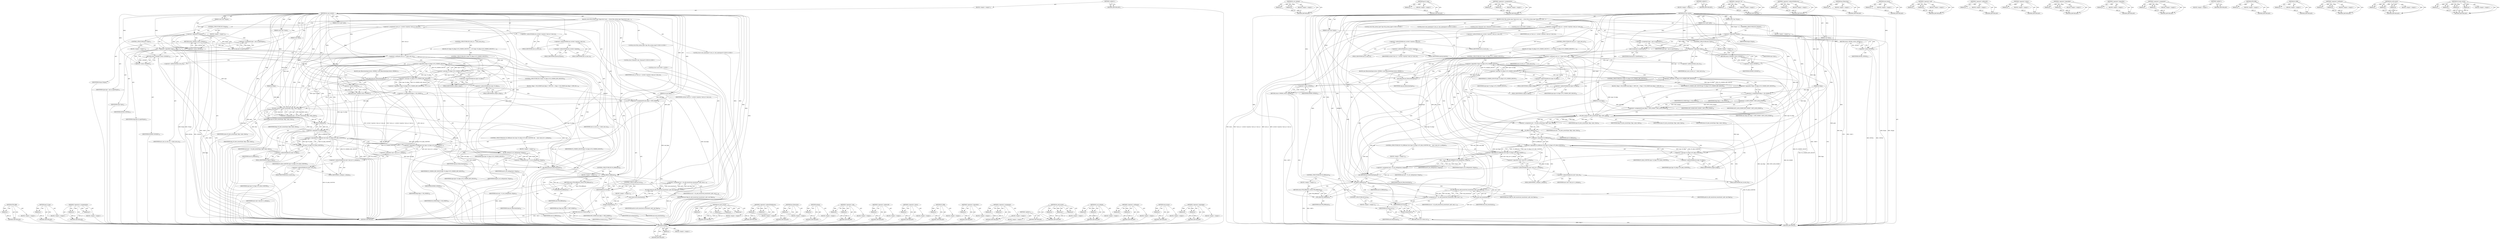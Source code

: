 digraph "vfs_kern_mount" {
vulnerable_228 [label=<(METHOD,PTR_ERR)>];
vulnerable_229 [label=<(PARAM,p1)>];
vulnerable_230 [label=<(BLOCK,&lt;empty&gt;,&lt;empty&gt;)>];
vulnerable_231 [label=<(METHOD_RETURN,ANY)>];
vulnerable_180 [label=<(METHOD,get_fs_type)>];
vulnerable_181 [label=<(PARAM,p1)>];
vulnerable_182 [label=<(BLOCK,&lt;empty&gt;,&lt;empty&gt;)>];
vulnerable_183 [label=<(METHOD_RETURN,ANY)>];
vulnerable_202 [label=<(METHOD,&lt;operators&gt;.assignmentOr)>];
vulnerable_203 [label=<(PARAM,p1)>];
vulnerable_204 [label=<(PARAM,p2)>];
vulnerable_205 [label=<(BLOCK,&lt;empty&gt;,&lt;empty&gt;)>];
vulnerable_206 [label=<(METHOD_RETURN,ANY)>];
vulnerable_6 [label=<(METHOD,&lt;global&gt;)<SUB>1</SUB>>];
vulnerable_7 [label=<(BLOCK,&lt;empty&gt;,&lt;empty&gt;)<SUB>1</SUB>>];
vulnerable_8 [label=<(METHOD,do_new_mount)<SUB>1</SUB>>];
vulnerable_9 [label=<(PARAM,struct path *path)<SUB>1</SUB>>];
vulnerable_10 [label=<(PARAM,const char *fstype)<SUB>1</SUB>>];
vulnerable_11 [label=<(PARAM,int flags)<SUB>1</SUB>>];
vulnerable_12 [label=<(PARAM,int mnt_flags)<SUB>2</SUB>>];
vulnerable_13 [label=<(PARAM,const char *name)<SUB>2</SUB>>];
vulnerable_14 [label=<(PARAM,void *data)<SUB>2</SUB>>];
vulnerable_15 [label=<(BLOCK,{
	struct file_system_type *type;
	struct user_...,{
	struct file_system_type *type;
	struct user_...)<SUB>3</SUB>>];
vulnerable_16 [label="<(LOCAL,struct file_system_type* type: file_system_type*)<SUB>4</SUB>>"];
vulnerable_17 [label="<(LOCAL,struct user_namespace* user_ns: user_namespace*)<SUB>5</SUB>>"];
vulnerable_18 [label=<(&lt;operator&gt;.assignment,*user_ns = current-&gt;nsproxy-&gt;mnt_ns-&gt;user_ns)<SUB>5</SUB>>];
vulnerable_19 [label=<(IDENTIFIER,user_ns,*user_ns = current-&gt;nsproxy-&gt;mnt_ns-&gt;user_ns)<SUB>5</SUB>>];
vulnerable_20 [label=<(&lt;operator&gt;.indirectFieldAccess,current-&gt;nsproxy-&gt;mnt_ns-&gt;user_ns)<SUB>5</SUB>>];
vulnerable_21 [label=<(&lt;operator&gt;.indirectFieldAccess,current-&gt;nsproxy-&gt;mnt_ns)<SUB>5</SUB>>];
vulnerable_22 [label=<(&lt;operator&gt;.indirectFieldAccess,current-&gt;nsproxy)<SUB>5</SUB>>];
vulnerable_23 [label=<(IDENTIFIER,current,*user_ns = current-&gt;nsproxy-&gt;mnt_ns-&gt;user_ns)<SUB>5</SUB>>];
vulnerable_24 [label=<(FIELD_IDENTIFIER,nsproxy,nsproxy)<SUB>5</SUB>>];
vulnerable_25 [label=<(FIELD_IDENTIFIER,mnt_ns,mnt_ns)<SUB>5</SUB>>];
vulnerable_26 [label=<(FIELD_IDENTIFIER,user_ns,user_ns)<SUB>5</SUB>>];
vulnerable_27 [label="<(LOCAL,struct vfsmount* mnt: vfsmount*)<SUB>6</SUB>>"];
vulnerable_28 [label="<(LOCAL,int err: int)<SUB>7</SUB>>"];
vulnerable_29 [label=<(CONTROL_STRUCTURE,IF,if (!fstype))<SUB>9</SUB>>];
vulnerable_30 [label=<(&lt;operator&gt;.logicalNot,!fstype)<SUB>9</SUB>>];
vulnerable_31 [label=<(IDENTIFIER,fstype,!fstype)<SUB>9</SUB>>];
vulnerable_32 [label=<(BLOCK,&lt;empty&gt;,&lt;empty&gt;)<SUB>10</SUB>>];
vulnerable_33 [label=<(RETURN,return -EINVAL;,return -EINVAL;)<SUB>10</SUB>>];
vulnerable_34 [label=<(&lt;operator&gt;.minus,-EINVAL)<SUB>10</SUB>>];
vulnerable_35 [label=<(IDENTIFIER,EINVAL,-EINVAL)<SUB>10</SUB>>];
vulnerable_36 [label=<(&lt;operator&gt;.assignment,type = get_fs_type(fstype))<SUB>12</SUB>>];
vulnerable_37 [label=<(IDENTIFIER,type,type = get_fs_type(fstype))<SUB>12</SUB>>];
vulnerable_38 [label=<(get_fs_type,get_fs_type(fstype))<SUB>12</SUB>>];
vulnerable_39 [label=<(IDENTIFIER,fstype,get_fs_type(fstype))<SUB>12</SUB>>];
vulnerable_40 [label=<(CONTROL_STRUCTURE,IF,if (!type))<SUB>13</SUB>>];
vulnerable_41 [label=<(&lt;operator&gt;.logicalNot,!type)<SUB>13</SUB>>];
vulnerable_42 [label=<(IDENTIFIER,type,!type)<SUB>13</SUB>>];
vulnerable_43 [label=<(BLOCK,&lt;empty&gt;,&lt;empty&gt;)<SUB>14</SUB>>];
vulnerable_44 [label=<(RETURN,return -ENODEV;,return -ENODEV;)<SUB>14</SUB>>];
vulnerable_45 [label=<(&lt;operator&gt;.minus,-ENODEV)<SUB>14</SUB>>];
vulnerable_46 [label=<(IDENTIFIER,ENODEV,-ENODEV)<SUB>14</SUB>>];
vulnerable_47 [label=<(CONTROL_STRUCTURE,IF,if (user_ns != &amp;init_user_ns))<SUB>16</SUB>>];
vulnerable_48 [label=<(&lt;operator&gt;.notEquals,user_ns != &amp;init_user_ns)<SUB>16</SUB>>];
vulnerable_49 [label=<(IDENTIFIER,user_ns,user_ns != &amp;init_user_ns)<SUB>16</SUB>>];
vulnerable_50 [label=<(&lt;operator&gt;.addressOf,&amp;init_user_ns)<SUB>16</SUB>>];
vulnerable_51 [label=<(IDENTIFIER,init_user_ns,user_ns != &amp;init_user_ns)<SUB>16</SUB>>];
vulnerable_52 [label=<(BLOCK,{
		if (!(type-&gt;fs_flags &amp; FS_USERNS_MOUNT)) {
...,{
		if (!(type-&gt;fs_flags &amp; FS_USERNS_MOUNT)) {
...)<SUB>16</SUB>>];
vulnerable_53 [label=<(CONTROL_STRUCTURE,IF,if (!(type-&gt;fs_flags &amp; FS_USERNS_MOUNT)))<SUB>17</SUB>>];
vulnerable_54 [label=<(&lt;operator&gt;.logicalNot,!(type-&gt;fs_flags &amp; FS_USERNS_MOUNT))<SUB>17</SUB>>];
vulnerable_55 [label=<(&lt;operator&gt;.and,type-&gt;fs_flags &amp; FS_USERNS_MOUNT)<SUB>17</SUB>>];
vulnerable_56 [label=<(&lt;operator&gt;.indirectFieldAccess,type-&gt;fs_flags)<SUB>17</SUB>>];
vulnerable_57 [label=<(IDENTIFIER,type,type-&gt;fs_flags &amp; FS_USERNS_MOUNT)<SUB>17</SUB>>];
vulnerable_58 [label=<(FIELD_IDENTIFIER,fs_flags,fs_flags)<SUB>17</SUB>>];
vulnerable_59 [label=<(IDENTIFIER,FS_USERNS_MOUNT,type-&gt;fs_flags &amp; FS_USERNS_MOUNT)<SUB>17</SUB>>];
vulnerable_60 [label=<(BLOCK,{
			put_filesystem(type);
			return -EPERM;
		},{
			put_filesystem(type);
			return -EPERM;
		})<SUB>17</SUB>>];
vulnerable_61 [label=<(put_filesystem,put_filesystem(type))<SUB>18</SUB>>];
vulnerable_62 [label=<(IDENTIFIER,type,put_filesystem(type))<SUB>18</SUB>>];
vulnerable_63 [label=<(RETURN,return -EPERM;,return -EPERM;)<SUB>19</SUB>>];
vulnerable_64 [label=<(&lt;operator&gt;.minus,-EPERM)<SUB>19</SUB>>];
vulnerable_65 [label=<(IDENTIFIER,EPERM,-EPERM)<SUB>19</SUB>>];
vulnerable_66 [label=<(CONTROL_STRUCTURE,IF,if (!(type-&gt;fs_flags &amp; FS_USERNS_DEV_MOUNT)))<SUB>24</SUB>>];
vulnerable_67 [label=<(&lt;operator&gt;.logicalNot,!(type-&gt;fs_flags &amp; FS_USERNS_DEV_MOUNT))<SUB>24</SUB>>];
vulnerable_68 [label=<(&lt;operator&gt;.and,type-&gt;fs_flags &amp; FS_USERNS_DEV_MOUNT)<SUB>24</SUB>>];
vulnerable_69 [label=<(&lt;operator&gt;.indirectFieldAccess,type-&gt;fs_flags)<SUB>24</SUB>>];
vulnerable_70 [label=<(IDENTIFIER,type,type-&gt;fs_flags &amp; FS_USERNS_DEV_MOUNT)<SUB>24</SUB>>];
vulnerable_71 [label=<(FIELD_IDENTIFIER,fs_flags,fs_flags)<SUB>24</SUB>>];
vulnerable_72 [label=<(IDENTIFIER,FS_USERNS_DEV_MOUNT,type-&gt;fs_flags &amp; FS_USERNS_DEV_MOUNT)<SUB>24</SUB>>];
vulnerable_73 [label=<(BLOCK,{
 			flags |= MS_NODEV;
			mnt_flags |= MNT_NO...,{
 			flags |= MS_NODEV;
			mnt_flags |= MNT_NO...)<SUB>24</SUB>>];
vulnerable_74 [label=<(&lt;operators&gt;.assignmentOr,flags |= MS_NODEV)<SUB>25</SUB>>];
vulnerable_75 [label=<(IDENTIFIER,flags,flags |= MS_NODEV)<SUB>25</SUB>>];
vulnerable_76 [label=<(IDENTIFIER,MS_NODEV,flags |= MS_NODEV)<SUB>25</SUB>>];
vulnerable_77 [label=<(&lt;operators&gt;.assignmentOr,mnt_flags |= MNT_NODEV)<SUB>26</SUB>>];
vulnerable_78 [label=<(IDENTIFIER,mnt_flags,mnt_flags |= MNT_NODEV)<SUB>26</SUB>>];
vulnerable_79 [label=<(IDENTIFIER,MNT_NODEV,mnt_flags |= MNT_NODEV)<SUB>26</SUB>>];
vulnerable_80 [label=<(&lt;operator&gt;.assignment,mnt = vfs_kern_mount(type, flags, name, data))<SUB>30</SUB>>];
vulnerable_81 [label=<(IDENTIFIER,mnt,mnt = vfs_kern_mount(type, flags, name, data))<SUB>30</SUB>>];
vulnerable_82 [label=<(vfs_kern_mount,vfs_kern_mount(type, flags, name, data))<SUB>30</SUB>>];
vulnerable_83 [label=<(IDENTIFIER,type,vfs_kern_mount(type, flags, name, data))<SUB>30</SUB>>];
vulnerable_84 [label=<(IDENTIFIER,flags,vfs_kern_mount(type, flags, name, data))<SUB>30</SUB>>];
vulnerable_85 [label=<(IDENTIFIER,name,vfs_kern_mount(type, flags, name, data))<SUB>30</SUB>>];
vulnerable_86 [label=<(IDENTIFIER,data,vfs_kern_mount(type, flags, name, data))<SUB>30</SUB>>];
vulnerable_87 [label=<(CONTROL_STRUCTURE,IF,if (!IS_ERR(mnt) &amp;&amp; (type-&gt;fs_flags &amp; FS_HAS_SUBTYPE) &amp;&amp;
	    !mnt-&gt;mnt_sb-&gt;s_subtype))<SUB>31</SUB>>];
vulnerable_88 [label=<(&lt;operator&gt;.logicalAnd,!IS_ERR(mnt) &amp;&amp; (type-&gt;fs_flags &amp; FS_HAS_SUBTYP...)<SUB>31</SUB>>];
vulnerable_89 [label=<(&lt;operator&gt;.logicalAnd,!IS_ERR(mnt) &amp;&amp; (type-&gt;fs_flags &amp; FS_HAS_SUBTYPE))<SUB>31</SUB>>];
vulnerable_90 [label=<(&lt;operator&gt;.logicalNot,!IS_ERR(mnt))<SUB>31</SUB>>];
vulnerable_91 [label=<(IS_ERR,IS_ERR(mnt))<SUB>31</SUB>>];
vulnerable_92 [label=<(IDENTIFIER,mnt,IS_ERR(mnt))<SUB>31</SUB>>];
vulnerable_93 [label=<(&lt;operator&gt;.and,type-&gt;fs_flags &amp; FS_HAS_SUBTYPE)<SUB>31</SUB>>];
vulnerable_94 [label=<(&lt;operator&gt;.indirectFieldAccess,type-&gt;fs_flags)<SUB>31</SUB>>];
vulnerable_95 [label=<(IDENTIFIER,type,type-&gt;fs_flags &amp; FS_HAS_SUBTYPE)<SUB>31</SUB>>];
vulnerable_96 [label=<(FIELD_IDENTIFIER,fs_flags,fs_flags)<SUB>31</SUB>>];
vulnerable_97 [label=<(IDENTIFIER,FS_HAS_SUBTYPE,type-&gt;fs_flags &amp; FS_HAS_SUBTYPE)<SUB>31</SUB>>];
vulnerable_98 [label=<(&lt;operator&gt;.logicalNot,!mnt-&gt;mnt_sb-&gt;s_subtype)<SUB>32</SUB>>];
vulnerable_99 [label=<(&lt;operator&gt;.indirectFieldAccess,mnt-&gt;mnt_sb-&gt;s_subtype)<SUB>32</SUB>>];
vulnerable_100 [label=<(&lt;operator&gt;.indirectFieldAccess,mnt-&gt;mnt_sb)<SUB>32</SUB>>];
vulnerable_101 [label=<(IDENTIFIER,mnt,!mnt-&gt;mnt_sb-&gt;s_subtype)<SUB>32</SUB>>];
vulnerable_102 [label=<(FIELD_IDENTIFIER,mnt_sb,mnt_sb)<SUB>32</SUB>>];
vulnerable_103 [label=<(FIELD_IDENTIFIER,s_subtype,s_subtype)<SUB>32</SUB>>];
vulnerable_104 [label=<(BLOCK,&lt;empty&gt;,&lt;empty&gt;)<SUB>33</SUB>>];
vulnerable_105 [label=<(&lt;operator&gt;.assignment,mnt = fs_set_subtype(mnt, fstype))<SUB>33</SUB>>];
vulnerable_106 [label=<(IDENTIFIER,mnt,mnt = fs_set_subtype(mnt, fstype))<SUB>33</SUB>>];
vulnerable_107 [label=<(fs_set_subtype,fs_set_subtype(mnt, fstype))<SUB>33</SUB>>];
vulnerable_108 [label=<(IDENTIFIER,mnt,fs_set_subtype(mnt, fstype))<SUB>33</SUB>>];
vulnerable_109 [label=<(IDENTIFIER,fstype,fs_set_subtype(mnt, fstype))<SUB>33</SUB>>];
vulnerable_110 [label=<(put_filesystem,put_filesystem(type))<SUB>35</SUB>>];
vulnerable_111 [label=<(IDENTIFIER,type,put_filesystem(type))<SUB>35</SUB>>];
vulnerable_112 [label=<(CONTROL_STRUCTURE,IF,if (IS_ERR(mnt)))<SUB>36</SUB>>];
vulnerable_113 [label=<(IS_ERR,IS_ERR(mnt))<SUB>36</SUB>>];
vulnerable_114 [label=<(IDENTIFIER,mnt,IS_ERR(mnt))<SUB>36</SUB>>];
vulnerable_115 [label=<(BLOCK,&lt;empty&gt;,&lt;empty&gt;)<SUB>37</SUB>>];
vulnerable_116 [label=<(RETURN,return PTR_ERR(mnt);,return PTR_ERR(mnt);)<SUB>37</SUB>>];
vulnerable_117 [label=<(PTR_ERR,PTR_ERR(mnt))<SUB>37</SUB>>];
vulnerable_118 [label=<(IDENTIFIER,mnt,PTR_ERR(mnt))<SUB>37</SUB>>];
vulnerable_119 [label=<(&lt;operator&gt;.assignment,err = do_add_mount(real_mount(mnt), path, mnt_f...)<SUB>39</SUB>>];
vulnerable_120 [label=<(IDENTIFIER,err,err = do_add_mount(real_mount(mnt), path, mnt_f...)<SUB>39</SUB>>];
vulnerable_121 [label=<(do_add_mount,do_add_mount(real_mount(mnt), path, mnt_flags))<SUB>39</SUB>>];
vulnerable_122 [label=<(real_mount,real_mount(mnt))<SUB>39</SUB>>];
vulnerable_123 [label=<(IDENTIFIER,mnt,real_mount(mnt))<SUB>39</SUB>>];
vulnerable_124 [label=<(IDENTIFIER,path,do_add_mount(real_mount(mnt), path, mnt_flags))<SUB>39</SUB>>];
vulnerable_125 [label=<(IDENTIFIER,mnt_flags,do_add_mount(real_mount(mnt), path, mnt_flags))<SUB>39</SUB>>];
vulnerable_126 [label=<(CONTROL_STRUCTURE,IF,if (err))<SUB>40</SUB>>];
vulnerable_127 [label=<(IDENTIFIER,err,if (err))<SUB>40</SUB>>];
vulnerable_128 [label=<(BLOCK,&lt;empty&gt;,&lt;empty&gt;)<SUB>41</SUB>>];
vulnerable_129 [label=<(mntput,mntput(mnt))<SUB>41</SUB>>];
vulnerable_130 [label=<(IDENTIFIER,mnt,mntput(mnt))<SUB>41</SUB>>];
vulnerable_131 [label=<(RETURN,return err;,return err;)<SUB>42</SUB>>];
vulnerable_132 [label=<(IDENTIFIER,err,return err;)<SUB>42</SUB>>];
vulnerable_133 [label=<(METHOD_RETURN,int)<SUB>1</SUB>>];
vulnerable_135 [label=<(METHOD_RETURN,ANY)<SUB>1</SUB>>];
vulnerable_207 [label=<(METHOD,vfs_kern_mount)>];
vulnerable_208 [label=<(PARAM,p1)>];
vulnerable_209 [label=<(PARAM,p2)>];
vulnerable_210 [label=<(PARAM,p3)>];
vulnerable_211 [label=<(PARAM,p4)>];
vulnerable_212 [label=<(BLOCK,&lt;empty&gt;,&lt;empty&gt;)>];
vulnerable_213 [label=<(METHOD_RETURN,ANY)>];
vulnerable_167 [label=<(METHOD,&lt;operator&gt;.indirectFieldAccess)>];
vulnerable_168 [label=<(PARAM,p1)>];
vulnerable_169 [label=<(PARAM,p2)>];
vulnerable_170 [label=<(BLOCK,&lt;empty&gt;,&lt;empty&gt;)>];
vulnerable_171 [label=<(METHOD_RETURN,ANY)>];
vulnerable_198 [label=<(METHOD,put_filesystem)>];
vulnerable_199 [label=<(PARAM,p1)>];
vulnerable_200 [label=<(BLOCK,&lt;empty&gt;,&lt;empty&gt;)>];
vulnerable_201 [label=<(METHOD_RETURN,ANY)>];
vulnerable_242 [label=<(METHOD,mntput)>];
vulnerable_243 [label=<(PARAM,p1)>];
vulnerable_244 [label=<(BLOCK,&lt;empty&gt;,&lt;empty&gt;)>];
vulnerable_245 [label=<(METHOD_RETURN,ANY)>];
vulnerable_193 [label=<(METHOD,&lt;operator&gt;.and)>];
vulnerable_194 [label=<(PARAM,p1)>];
vulnerable_195 [label=<(PARAM,p2)>];
vulnerable_196 [label=<(BLOCK,&lt;empty&gt;,&lt;empty&gt;)>];
vulnerable_197 [label=<(METHOD_RETURN,ANY)>];
vulnerable_189 [label=<(METHOD,&lt;operator&gt;.addressOf)>];
vulnerable_190 [label=<(PARAM,p1)>];
vulnerable_191 [label=<(BLOCK,&lt;empty&gt;,&lt;empty&gt;)>];
vulnerable_192 [label=<(METHOD_RETURN,ANY)>];
vulnerable_176 [label=<(METHOD,&lt;operator&gt;.minus)>];
vulnerable_177 [label=<(PARAM,p1)>];
vulnerable_178 [label=<(BLOCK,&lt;empty&gt;,&lt;empty&gt;)>];
vulnerable_179 [label=<(METHOD_RETURN,ANY)>];
vulnerable_219 [label=<(METHOD,IS_ERR)>];
vulnerable_220 [label=<(PARAM,p1)>];
vulnerable_221 [label=<(BLOCK,&lt;empty&gt;,&lt;empty&gt;)>];
vulnerable_222 [label=<(METHOD_RETURN,ANY)>];
vulnerable_172 [label=<(METHOD,&lt;operator&gt;.logicalNot)>];
vulnerable_173 [label=<(PARAM,p1)>];
vulnerable_174 [label=<(BLOCK,&lt;empty&gt;,&lt;empty&gt;)>];
vulnerable_175 [label=<(METHOD_RETURN,ANY)>];
vulnerable_162 [label=<(METHOD,&lt;operator&gt;.assignment)>];
vulnerable_163 [label=<(PARAM,p1)>];
vulnerable_164 [label=<(PARAM,p2)>];
vulnerable_165 [label=<(BLOCK,&lt;empty&gt;,&lt;empty&gt;)>];
vulnerable_166 [label=<(METHOD_RETURN,ANY)>];
vulnerable_156 [label=<(METHOD,&lt;global&gt;)<SUB>1</SUB>>];
vulnerable_157 [label=<(BLOCK,&lt;empty&gt;,&lt;empty&gt;)>];
vulnerable_158 [label=<(METHOD_RETURN,ANY)>];
vulnerable_232 [label=<(METHOD,do_add_mount)>];
vulnerable_233 [label=<(PARAM,p1)>];
vulnerable_234 [label=<(PARAM,p2)>];
vulnerable_235 [label=<(PARAM,p3)>];
vulnerable_236 [label=<(BLOCK,&lt;empty&gt;,&lt;empty&gt;)>];
vulnerable_237 [label=<(METHOD_RETURN,ANY)>];
vulnerable_223 [label=<(METHOD,fs_set_subtype)>];
vulnerable_224 [label=<(PARAM,p1)>];
vulnerable_225 [label=<(PARAM,p2)>];
vulnerable_226 [label=<(BLOCK,&lt;empty&gt;,&lt;empty&gt;)>];
vulnerable_227 [label=<(METHOD_RETURN,ANY)>];
vulnerable_184 [label=<(METHOD,&lt;operator&gt;.notEquals)>];
vulnerable_185 [label=<(PARAM,p1)>];
vulnerable_186 [label=<(PARAM,p2)>];
vulnerable_187 [label=<(BLOCK,&lt;empty&gt;,&lt;empty&gt;)>];
vulnerable_188 [label=<(METHOD_RETURN,ANY)>];
vulnerable_238 [label=<(METHOD,real_mount)>];
vulnerable_239 [label=<(PARAM,p1)>];
vulnerable_240 [label=<(BLOCK,&lt;empty&gt;,&lt;empty&gt;)>];
vulnerable_241 [label=<(METHOD_RETURN,ANY)>];
vulnerable_214 [label=<(METHOD,&lt;operator&gt;.logicalAnd)>];
vulnerable_215 [label=<(PARAM,p1)>];
vulnerable_216 [label=<(PARAM,p2)>];
vulnerable_217 [label=<(BLOCK,&lt;empty&gt;,&lt;empty&gt;)>];
vulnerable_218 [label=<(METHOD_RETURN,ANY)>];
fixed_249 [label=<(METHOD,mntput)>];
fixed_250 [label=<(PARAM,p1)>];
fixed_251 [label=<(BLOCK,&lt;empty&gt;,&lt;empty&gt;)>];
fixed_252 [label=<(METHOD_RETURN,ANY)>];
fixed_230 [label=<(METHOD,fs_set_subtype)>];
fixed_231 [label=<(PARAM,p1)>];
fixed_232 [label=<(PARAM,p2)>];
fixed_233 [label=<(BLOCK,&lt;empty&gt;,&lt;empty&gt;)>];
fixed_234 [label=<(METHOD_RETURN,ANY)>];
fixed_182 [label=<(METHOD,get_fs_type)>];
fixed_183 [label=<(PARAM,p1)>];
fixed_184 [label=<(BLOCK,&lt;empty&gt;,&lt;empty&gt;)>];
fixed_185 [label=<(METHOD_RETURN,ANY)>];
fixed_204 [label=<(METHOD,&lt;operators&gt;.assignmentOr)>];
fixed_205 [label=<(PARAM,p1)>];
fixed_206 [label=<(PARAM,p2)>];
fixed_207 [label=<(BLOCK,&lt;empty&gt;,&lt;empty&gt;)>];
fixed_208 [label=<(METHOD_RETURN,ANY)>];
fixed_6 [label=<(METHOD,&lt;global&gt;)<SUB>1</SUB>>];
fixed_7 [label=<(BLOCK,&lt;empty&gt;,&lt;empty&gt;)<SUB>1</SUB>>];
fixed_8 [label=<(METHOD,do_new_mount)<SUB>1</SUB>>];
fixed_9 [label=<(PARAM,struct path *path)<SUB>1</SUB>>];
fixed_10 [label=<(PARAM,const char *fstype)<SUB>1</SUB>>];
fixed_11 [label=<(PARAM,int flags)<SUB>1</SUB>>];
fixed_12 [label=<(PARAM,int mnt_flags)<SUB>2</SUB>>];
fixed_13 [label=<(PARAM,const char *name)<SUB>2</SUB>>];
fixed_14 [label=<(PARAM,void *data)<SUB>2</SUB>>];
fixed_15 [label=<(BLOCK,{
	struct file_system_type *type;
	struct user_...,{
	struct file_system_type *type;
	struct user_...)<SUB>3</SUB>>];
fixed_16 [label="<(LOCAL,struct file_system_type* type: file_system_type*)<SUB>4</SUB>>"];
fixed_17 [label="<(LOCAL,struct user_namespace* user_ns: user_namespace*)<SUB>5</SUB>>"];
fixed_18 [label=<(&lt;operator&gt;.assignment,*user_ns = current-&gt;nsproxy-&gt;mnt_ns-&gt;user_ns)<SUB>5</SUB>>];
fixed_19 [label=<(IDENTIFIER,user_ns,*user_ns = current-&gt;nsproxy-&gt;mnt_ns-&gt;user_ns)<SUB>5</SUB>>];
fixed_20 [label=<(&lt;operator&gt;.indirectFieldAccess,current-&gt;nsproxy-&gt;mnt_ns-&gt;user_ns)<SUB>5</SUB>>];
fixed_21 [label=<(&lt;operator&gt;.indirectFieldAccess,current-&gt;nsproxy-&gt;mnt_ns)<SUB>5</SUB>>];
fixed_22 [label=<(&lt;operator&gt;.indirectFieldAccess,current-&gt;nsproxy)<SUB>5</SUB>>];
fixed_23 [label=<(IDENTIFIER,current,*user_ns = current-&gt;nsproxy-&gt;mnt_ns-&gt;user_ns)<SUB>5</SUB>>];
fixed_24 [label=<(FIELD_IDENTIFIER,nsproxy,nsproxy)<SUB>5</SUB>>];
fixed_25 [label=<(FIELD_IDENTIFIER,mnt_ns,mnt_ns)<SUB>5</SUB>>];
fixed_26 [label=<(FIELD_IDENTIFIER,user_ns,user_ns)<SUB>5</SUB>>];
fixed_27 [label="<(LOCAL,struct vfsmount* mnt: vfsmount*)<SUB>6</SUB>>"];
fixed_28 [label="<(LOCAL,int err: int)<SUB>7</SUB>>"];
fixed_29 [label=<(CONTROL_STRUCTURE,IF,if (!fstype))<SUB>9</SUB>>];
fixed_30 [label=<(&lt;operator&gt;.logicalNot,!fstype)<SUB>9</SUB>>];
fixed_31 [label=<(IDENTIFIER,fstype,!fstype)<SUB>9</SUB>>];
fixed_32 [label=<(BLOCK,&lt;empty&gt;,&lt;empty&gt;)<SUB>10</SUB>>];
fixed_33 [label=<(RETURN,return -EINVAL;,return -EINVAL;)<SUB>10</SUB>>];
fixed_34 [label=<(&lt;operator&gt;.minus,-EINVAL)<SUB>10</SUB>>];
fixed_35 [label=<(IDENTIFIER,EINVAL,-EINVAL)<SUB>10</SUB>>];
fixed_36 [label=<(&lt;operator&gt;.assignment,type = get_fs_type(fstype))<SUB>12</SUB>>];
fixed_37 [label=<(IDENTIFIER,type,type = get_fs_type(fstype))<SUB>12</SUB>>];
fixed_38 [label=<(get_fs_type,get_fs_type(fstype))<SUB>12</SUB>>];
fixed_39 [label=<(IDENTIFIER,fstype,get_fs_type(fstype))<SUB>12</SUB>>];
fixed_40 [label=<(CONTROL_STRUCTURE,IF,if (!type))<SUB>13</SUB>>];
fixed_41 [label=<(&lt;operator&gt;.logicalNot,!type)<SUB>13</SUB>>];
fixed_42 [label=<(IDENTIFIER,type,!type)<SUB>13</SUB>>];
fixed_43 [label=<(BLOCK,&lt;empty&gt;,&lt;empty&gt;)<SUB>14</SUB>>];
fixed_44 [label=<(RETURN,return -ENODEV;,return -ENODEV;)<SUB>14</SUB>>];
fixed_45 [label=<(&lt;operator&gt;.minus,-ENODEV)<SUB>14</SUB>>];
fixed_46 [label=<(IDENTIFIER,ENODEV,-ENODEV)<SUB>14</SUB>>];
fixed_47 [label=<(CONTROL_STRUCTURE,IF,if (user_ns != &amp;init_user_ns))<SUB>16</SUB>>];
fixed_48 [label=<(&lt;operator&gt;.notEquals,user_ns != &amp;init_user_ns)<SUB>16</SUB>>];
fixed_49 [label=<(IDENTIFIER,user_ns,user_ns != &amp;init_user_ns)<SUB>16</SUB>>];
fixed_50 [label=<(&lt;operator&gt;.addressOf,&amp;init_user_ns)<SUB>16</SUB>>];
fixed_51 [label=<(IDENTIFIER,init_user_ns,user_ns != &amp;init_user_ns)<SUB>16</SUB>>];
fixed_52 [label=<(BLOCK,{
		if (!(type-&gt;fs_flags &amp; FS_USERNS_MOUNT)) {
...,{
		if (!(type-&gt;fs_flags &amp; FS_USERNS_MOUNT)) {
...)<SUB>16</SUB>>];
fixed_53 [label=<(CONTROL_STRUCTURE,IF,if (!(type-&gt;fs_flags &amp; FS_USERNS_MOUNT)))<SUB>17</SUB>>];
fixed_54 [label=<(&lt;operator&gt;.logicalNot,!(type-&gt;fs_flags &amp; FS_USERNS_MOUNT))<SUB>17</SUB>>];
fixed_55 [label=<(&lt;operator&gt;.and,type-&gt;fs_flags &amp; FS_USERNS_MOUNT)<SUB>17</SUB>>];
fixed_56 [label=<(&lt;operator&gt;.indirectFieldAccess,type-&gt;fs_flags)<SUB>17</SUB>>];
fixed_57 [label=<(IDENTIFIER,type,type-&gt;fs_flags &amp; FS_USERNS_MOUNT)<SUB>17</SUB>>];
fixed_58 [label=<(FIELD_IDENTIFIER,fs_flags,fs_flags)<SUB>17</SUB>>];
fixed_59 [label=<(IDENTIFIER,FS_USERNS_MOUNT,type-&gt;fs_flags &amp; FS_USERNS_MOUNT)<SUB>17</SUB>>];
fixed_60 [label=<(BLOCK,{
			put_filesystem(type);
			return -EPERM;
		},{
			put_filesystem(type);
			return -EPERM;
		})<SUB>17</SUB>>];
fixed_61 [label=<(put_filesystem,put_filesystem(type))<SUB>18</SUB>>];
fixed_62 [label=<(IDENTIFIER,type,put_filesystem(type))<SUB>18</SUB>>];
fixed_63 [label=<(RETURN,return -EPERM;,return -EPERM;)<SUB>19</SUB>>];
fixed_64 [label=<(&lt;operator&gt;.minus,-EPERM)<SUB>19</SUB>>];
fixed_65 [label=<(IDENTIFIER,EPERM,-EPERM)<SUB>19</SUB>>];
fixed_66 [label=<(CONTROL_STRUCTURE,IF,if (!(type-&gt;fs_flags &amp; FS_USERNS_DEV_MOUNT)))<SUB>24</SUB>>];
fixed_67 [label=<(&lt;operator&gt;.logicalNot,!(type-&gt;fs_flags &amp; FS_USERNS_DEV_MOUNT))<SUB>24</SUB>>];
fixed_68 [label=<(&lt;operator&gt;.and,type-&gt;fs_flags &amp; FS_USERNS_DEV_MOUNT)<SUB>24</SUB>>];
fixed_69 [label=<(&lt;operator&gt;.indirectFieldAccess,type-&gt;fs_flags)<SUB>24</SUB>>];
fixed_70 [label=<(IDENTIFIER,type,type-&gt;fs_flags &amp; FS_USERNS_DEV_MOUNT)<SUB>24</SUB>>];
fixed_71 [label=<(FIELD_IDENTIFIER,fs_flags,fs_flags)<SUB>24</SUB>>];
fixed_72 [label=<(IDENTIFIER,FS_USERNS_DEV_MOUNT,type-&gt;fs_flags &amp; FS_USERNS_DEV_MOUNT)<SUB>24</SUB>>];
fixed_73 [label=<(BLOCK,{
 			flags |= MS_NODEV;
			mnt_flags |= MNT_NO...,{
 			flags |= MS_NODEV;
			mnt_flags |= MNT_NO...)<SUB>24</SUB>>];
fixed_74 [label=<(&lt;operators&gt;.assignmentOr,flags |= MS_NODEV)<SUB>25</SUB>>];
fixed_75 [label=<(IDENTIFIER,flags,flags |= MS_NODEV)<SUB>25</SUB>>];
fixed_76 [label=<(IDENTIFIER,MS_NODEV,flags |= MS_NODEV)<SUB>25</SUB>>];
fixed_77 [label=<(&lt;operators&gt;.assignmentOr,mnt_flags |= MNT_NODEV | MNT_LOCK_NODEV)<SUB>26</SUB>>];
fixed_78 [label=<(IDENTIFIER,mnt_flags,mnt_flags |= MNT_NODEV | MNT_LOCK_NODEV)<SUB>26</SUB>>];
fixed_79 [label=<(&lt;operator&gt;.or,MNT_NODEV | MNT_LOCK_NODEV)<SUB>26</SUB>>];
fixed_80 [label=<(IDENTIFIER,MNT_NODEV,MNT_NODEV | MNT_LOCK_NODEV)<SUB>26</SUB>>];
fixed_81 [label=<(IDENTIFIER,MNT_LOCK_NODEV,MNT_NODEV | MNT_LOCK_NODEV)<SUB>26</SUB>>];
fixed_82 [label=<(&lt;operator&gt;.assignment,mnt = vfs_kern_mount(type, flags, name, data))<SUB>30</SUB>>];
fixed_83 [label=<(IDENTIFIER,mnt,mnt = vfs_kern_mount(type, flags, name, data))<SUB>30</SUB>>];
fixed_84 [label=<(vfs_kern_mount,vfs_kern_mount(type, flags, name, data))<SUB>30</SUB>>];
fixed_85 [label=<(IDENTIFIER,type,vfs_kern_mount(type, flags, name, data))<SUB>30</SUB>>];
fixed_86 [label=<(IDENTIFIER,flags,vfs_kern_mount(type, flags, name, data))<SUB>30</SUB>>];
fixed_87 [label=<(IDENTIFIER,name,vfs_kern_mount(type, flags, name, data))<SUB>30</SUB>>];
fixed_88 [label=<(IDENTIFIER,data,vfs_kern_mount(type, flags, name, data))<SUB>30</SUB>>];
fixed_89 [label=<(CONTROL_STRUCTURE,IF,if (!IS_ERR(mnt) &amp;&amp; (type-&gt;fs_flags &amp; FS_HAS_SUBTYPE) &amp;&amp;
	    !mnt-&gt;mnt_sb-&gt;s_subtype))<SUB>31</SUB>>];
fixed_90 [label=<(&lt;operator&gt;.logicalAnd,!IS_ERR(mnt) &amp;&amp; (type-&gt;fs_flags &amp; FS_HAS_SUBTYP...)<SUB>31</SUB>>];
fixed_91 [label=<(&lt;operator&gt;.logicalAnd,!IS_ERR(mnt) &amp;&amp; (type-&gt;fs_flags &amp; FS_HAS_SUBTYPE))<SUB>31</SUB>>];
fixed_92 [label=<(&lt;operator&gt;.logicalNot,!IS_ERR(mnt))<SUB>31</SUB>>];
fixed_93 [label=<(IS_ERR,IS_ERR(mnt))<SUB>31</SUB>>];
fixed_94 [label=<(IDENTIFIER,mnt,IS_ERR(mnt))<SUB>31</SUB>>];
fixed_95 [label=<(&lt;operator&gt;.and,type-&gt;fs_flags &amp; FS_HAS_SUBTYPE)<SUB>31</SUB>>];
fixed_96 [label=<(&lt;operator&gt;.indirectFieldAccess,type-&gt;fs_flags)<SUB>31</SUB>>];
fixed_97 [label=<(IDENTIFIER,type,type-&gt;fs_flags &amp; FS_HAS_SUBTYPE)<SUB>31</SUB>>];
fixed_98 [label=<(FIELD_IDENTIFIER,fs_flags,fs_flags)<SUB>31</SUB>>];
fixed_99 [label=<(IDENTIFIER,FS_HAS_SUBTYPE,type-&gt;fs_flags &amp; FS_HAS_SUBTYPE)<SUB>31</SUB>>];
fixed_100 [label=<(&lt;operator&gt;.logicalNot,!mnt-&gt;mnt_sb-&gt;s_subtype)<SUB>32</SUB>>];
fixed_101 [label=<(&lt;operator&gt;.indirectFieldAccess,mnt-&gt;mnt_sb-&gt;s_subtype)<SUB>32</SUB>>];
fixed_102 [label=<(&lt;operator&gt;.indirectFieldAccess,mnt-&gt;mnt_sb)<SUB>32</SUB>>];
fixed_103 [label=<(IDENTIFIER,mnt,!mnt-&gt;mnt_sb-&gt;s_subtype)<SUB>32</SUB>>];
fixed_104 [label=<(FIELD_IDENTIFIER,mnt_sb,mnt_sb)<SUB>32</SUB>>];
fixed_105 [label=<(FIELD_IDENTIFIER,s_subtype,s_subtype)<SUB>32</SUB>>];
fixed_106 [label=<(BLOCK,&lt;empty&gt;,&lt;empty&gt;)<SUB>33</SUB>>];
fixed_107 [label=<(&lt;operator&gt;.assignment,mnt = fs_set_subtype(mnt, fstype))<SUB>33</SUB>>];
fixed_108 [label=<(IDENTIFIER,mnt,mnt = fs_set_subtype(mnt, fstype))<SUB>33</SUB>>];
fixed_109 [label=<(fs_set_subtype,fs_set_subtype(mnt, fstype))<SUB>33</SUB>>];
fixed_110 [label=<(IDENTIFIER,mnt,fs_set_subtype(mnt, fstype))<SUB>33</SUB>>];
fixed_111 [label=<(IDENTIFIER,fstype,fs_set_subtype(mnt, fstype))<SUB>33</SUB>>];
fixed_112 [label=<(put_filesystem,put_filesystem(type))<SUB>35</SUB>>];
fixed_113 [label=<(IDENTIFIER,type,put_filesystem(type))<SUB>35</SUB>>];
fixed_114 [label=<(CONTROL_STRUCTURE,IF,if (IS_ERR(mnt)))<SUB>36</SUB>>];
fixed_115 [label=<(IS_ERR,IS_ERR(mnt))<SUB>36</SUB>>];
fixed_116 [label=<(IDENTIFIER,mnt,IS_ERR(mnt))<SUB>36</SUB>>];
fixed_117 [label=<(BLOCK,&lt;empty&gt;,&lt;empty&gt;)<SUB>37</SUB>>];
fixed_118 [label=<(RETURN,return PTR_ERR(mnt);,return PTR_ERR(mnt);)<SUB>37</SUB>>];
fixed_119 [label=<(PTR_ERR,PTR_ERR(mnt))<SUB>37</SUB>>];
fixed_120 [label=<(IDENTIFIER,mnt,PTR_ERR(mnt))<SUB>37</SUB>>];
fixed_121 [label=<(&lt;operator&gt;.assignment,err = do_add_mount(real_mount(mnt), path, mnt_f...)<SUB>39</SUB>>];
fixed_122 [label=<(IDENTIFIER,err,err = do_add_mount(real_mount(mnt), path, mnt_f...)<SUB>39</SUB>>];
fixed_123 [label=<(do_add_mount,do_add_mount(real_mount(mnt), path, mnt_flags))<SUB>39</SUB>>];
fixed_124 [label=<(real_mount,real_mount(mnt))<SUB>39</SUB>>];
fixed_125 [label=<(IDENTIFIER,mnt,real_mount(mnt))<SUB>39</SUB>>];
fixed_126 [label=<(IDENTIFIER,path,do_add_mount(real_mount(mnt), path, mnt_flags))<SUB>39</SUB>>];
fixed_127 [label=<(IDENTIFIER,mnt_flags,do_add_mount(real_mount(mnt), path, mnt_flags))<SUB>39</SUB>>];
fixed_128 [label=<(CONTROL_STRUCTURE,IF,if (err))<SUB>40</SUB>>];
fixed_129 [label=<(IDENTIFIER,err,if (err))<SUB>40</SUB>>];
fixed_130 [label=<(BLOCK,&lt;empty&gt;,&lt;empty&gt;)<SUB>41</SUB>>];
fixed_131 [label=<(mntput,mntput(mnt))<SUB>41</SUB>>];
fixed_132 [label=<(IDENTIFIER,mnt,mntput(mnt))<SUB>41</SUB>>];
fixed_133 [label=<(RETURN,return err;,return err;)<SUB>42</SUB>>];
fixed_134 [label=<(IDENTIFIER,err,return err;)<SUB>42</SUB>>];
fixed_135 [label=<(METHOD_RETURN,int)<SUB>1</SUB>>];
fixed_137 [label=<(METHOD_RETURN,ANY)<SUB>1</SUB>>];
fixed_209 [label=<(METHOD,&lt;operator&gt;.or)>];
fixed_210 [label=<(PARAM,p1)>];
fixed_211 [label=<(PARAM,p2)>];
fixed_212 [label=<(BLOCK,&lt;empty&gt;,&lt;empty&gt;)>];
fixed_213 [label=<(METHOD_RETURN,ANY)>];
fixed_169 [label=<(METHOD,&lt;operator&gt;.indirectFieldAccess)>];
fixed_170 [label=<(PARAM,p1)>];
fixed_171 [label=<(PARAM,p2)>];
fixed_172 [label=<(BLOCK,&lt;empty&gt;,&lt;empty&gt;)>];
fixed_173 [label=<(METHOD_RETURN,ANY)>];
fixed_200 [label=<(METHOD,put_filesystem)>];
fixed_201 [label=<(PARAM,p1)>];
fixed_202 [label=<(BLOCK,&lt;empty&gt;,&lt;empty&gt;)>];
fixed_203 [label=<(METHOD_RETURN,ANY)>];
fixed_245 [label=<(METHOD,real_mount)>];
fixed_246 [label=<(PARAM,p1)>];
fixed_247 [label=<(BLOCK,&lt;empty&gt;,&lt;empty&gt;)>];
fixed_248 [label=<(METHOD_RETURN,ANY)>];
fixed_195 [label=<(METHOD,&lt;operator&gt;.and)>];
fixed_196 [label=<(PARAM,p1)>];
fixed_197 [label=<(PARAM,p2)>];
fixed_198 [label=<(BLOCK,&lt;empty&gt;,&lt;empty&gt;)>];
fixed_199 [label=<(METHOD_RETURN,ANY)>];
fixed_191 [label=<(METHOD,&lt;operator&gt;.addressOf)>];
fixed_192 [label=<(PARAM,p1)>];
fixed_193 [label=<(BLOCK,&lt;empty&gt;,&lt;empty&gt;)>];
fixed_194 [label=<(METHOD_RETURN,ANY)>];
fixed_178 [label=<(METHOD,&lt;operator&gt;.minus)>];
fixed_179 [label=<(PARAM,p1)>];
fixed_180 [label=<(BLOCK,&lt;empty&gt;,&lt;empty&gt;)>];
fixed_181 [label=<(METHOD_RETURN,ANY)>];
fixed_221 [label=<(METHOD,&lt;operator&gt;.logicalAnd)>];
fixed_222 [label=<(PARAM,p1)>];
fixed_223 [label=<(PARAM,p2)>];
fixed_224 [label=<(BLOCK,&lt;empty&gt;,&lt;empty&gt;)>];
fixed_225 [label=<(METHOD_RETURN,ANY)>];
fixed_174 [label=<(METHOD,&lt;operator&gt;.logicalNot)>];
fixed_175 [label=<(PARAM,p1)>];
fixed_176 [label=<(BLOCK,&lt;empty&gt;,&lt;empty&gt;)>];
fixed_177 [label=<(METHOD_RETURN,ANY)>];
fixed_164 [label=<(METHOD,&lt;operator&gt;.assignment)>];
fixed_165 [label=<(PARAM,p1)>];
fixed_166 [label=<(PARAM,p2)>];
fixed_167 [label=<(BLOCK,&lt;empty&gt;,&lt;empty&gt;)>];
fixed_168 [label=<(METHOD_RETURN,ANY)>];
fixed_158 [label=<(METHOD,&lt;global&gt;)<SUB>1</SUB>>];
fixed_159 [label=<(BLOCK,&lt;empty&gt;,&lt;empty&gt;)>];
fixed_160 [label=<(METHOD_RETURN,ANY)>];
fixed_235 [label=<(METHOD,PTR_ERR)>];
fixed_236 [label=<(PARAM,p1)>];
fixed_237 [label=<(BLOCK,&lt;empty&gt;,&lt;empty&gt;)>];
fixed_238 [label=<(METHOD_RETURN,ANY)>];
fixed_226 [label=<(METHOD,IS_ERR)>];
fixed_227 [label=<(PARAM,p1)>];
fixed_228 [label=<(BLOCK,&lt;empty&gt;,&lt;empty&gt;)>];
fixed_229 [label=<(METHOD_RETURN,ANY)>];
fixed_186 [label=<(METHOD,&lt;operator&gt;.notEquals)>];
fixed_187 [label=<(PARAM,p1)>];
fixed_188 [label=<(PARAM,p2)>];
fixed_189 [label=<(BLOCK,&lt;empty&gt;,&lt;empty&gt;)>];
fixed_190 [label=<(METHOD_RETURN,ANY)>];
fixed_239 [label=<(METHOD,do_add_mount)>];
fixed_240 [label=<(PARAM,p1)>];
fixed_241 [label=<(PARAM,p2)>];
fixed_242 [label=<(PARAM,p3)>];
fixed_243 [label=<(BLOCK,&lt;empty&gt;,&lt;empty&gt;)>];
fixed_244 [label=<(METHOD_RETURN,ANY)>];
fixed_214 [label=<(METHOD,vfs_kern_mount)>];
fixed_215 [label=<(PARAM,p1)>];
fixed_216 [label=<(PARAM,p2)>];
fixed_217 [label=<(PARAM,p3)>];
fixed_218 [label=<(PARAM,p4)>];
fixed_219 [label=<(BLOCK,&lt;empty&gt;,&lt;empty&gt;)>];
fixed_220 [label=<(METHOD_RETURN,ANY)>];
vulnerable_228 -> vulnerable_229  [key=0, label="AST: "];
vulnerable_228 -> vulnerable_229  [key=1, label="DDG: "];
vulnerable_228 -> vulnerable_230  [key=0, label="AST: "];
vulnerable_228 -> vulnerable_231  [key=0, label="AST: "];
vulnerable_228 -> vulnerable_231  [key=1, label="CFG: "];
vulnerable_229 -> vulnerable_231  [key=0, label="DDG: p1"];
vulnerable_230 -> fixed_249  [key=0];
vulnerable_231 -> fixed_249  [key=0];
vulnerable_180 -> vulnerable_181  [key=0, label="AST: "];
vulnerable_180 -> vulnerable_181  [key=1, label="DDG: "];
vulnerable_180 -> vulnerable_182  [key=0, label="AST: "];
vulnerable_180 -> vulnerable_183  [key=0, label="AST: "];
vulnerable_180 -> vulnerable_183  [key=1, label="CFG: "];
vulnerable_181 -> vulnerable_183  [key=0, label="DDG: p1"];
vulnerable_182 -> fixed_249  [key=0];
vulnerable_183 -> fixed_249  [key=0];
vulnerable_202 -> vulnerable_203  [key=0, label="AST: "];
vulnerable_202 -> vulnerable_203  [key=1, label="DDG: "];
vulnerable_202 -> vulnerable_205  [key=0, label="AST: "];
vulnerable_202 -> vulnerable_204  [key=0, label="AST: "];
vulnerable_202 -> vulnerable_204  [key=1, label="DDG: "];
vulnerable_202 -> vulnerable_206  [key=0, label="AST: "];
vulnerable_202 -> vulnerable_206  [key=1, label="CFG: "];
vulnerable_203 -> vulnerable_206  [key=0, label="DDG: p1"];
vulnerable_204 -> vulnerable_206  [key=0, label="DDG: p2"];
vulnerable_205 -> fixed_249  [key=0];
vulnerable_206 -> fixed_249  [key=0];
vulnerable_6 -> vulnerable_7  [key=0, label="AST: "];
vulnerable_6 -> vulnerable_135  [key=0, label="AST: "];
vulnerable_6 -> vulnerable_135  [key=1, label="CFG: "];
vulnerable_7 -> vulnerable_8  [key=0, label="AST: "];
vulnerable_8 -> vulnerable_9  [key=0, label="AST: "];
vulnerable_8 -> vulnerable_9  [key=1, label="DDG: "];
vulnerable_8 -> vulnerable_10  [key=0, label="AST: "];
vulnerable_8 -> vulnerable_10  [key=1, label="DDG: "];
vulnerable_8 -> vulnerable_11  [key=0, label="AST: "];
vulnerable_8 -> vulnerable_11  [key=1, label="DDG: "];
vulnerable_8 -> vulnerable_12  [key=0, label="AST: "];
vulnerable_8 -> vulnerable_12  [key=1, label="DDG: "];
vulnerable_8 -> vulnerable_13  [key=0, label="AST: "];
vulnerable_8 -> vulnerable_13  [key=1, label="DDG: "];
vulnerable_8 -> vulnerable_14  [key=0, label="AST: "];
vulnerable_8 -> vulnerable_14  [key=1, label="DDG: "];
vulnerable_8 -> vulnerable_15  [key=0, label="AST: "];
vulnerable_8 -> vulnerable_133  [key=0, label="AST: "];
vulnerable_8 -> vulnerable_24  [key=0, label="CFG: "];
vulnerable_8 -> vulnerable_110  [key=0, label="DDG: "];
vulnerable_8 -> vulnerable_127  [key=0, label="DDG: "];
vulnerable_8 -> vulnerable_132  [key=0, label="DDG: "];
vulnerable_8 -> vulnerable_30  [key=0, label="DDG: "];
vulnerable_8 -> vulnerable_38  [key=0, label="DDG: "];
vulnerable_8 -> vulnerable_41  [key=0, label="DDG: "];
vulnerable_8 -> vulnerable_48  [key=0, label="DDG: "];
vulnerable_8 -> vulnerable_82  [key=0, label="DDG: "];
vulnerable_8 -> vulnerable_113  [key=0, label="DDG: "];
vulnerable_8 -> vulnerable_121  [key=0, label="DDG: "];
vulnerable_8 -> vulnerable_122  [key=0, label="DDG: "];
vulnerable_8 -> vulnerable_129  [key=0, label="DDG: "];
vulnerable_8 -> vulnerable_34  [key=0, label="DDG: "];
vulnerable_8 -> vulnerable_45  [key=0, label="DDG: "];
vulnerable_8 -> vulnerable_74  [key=0, label="DDG: "];
vulnerable_8 -> vulnerable_77  [key=0, label="DDG: "];
vulnerable_8 -> vulnerable_93  [key=0, label="DDG: "];
vulnerable_8 -> vulnerable_107  [key=0, label="DDG: "];
vulnerable_8 -> vulnerable_117  [key=0, label="DDG: "];
vulnerable_8 -> vulnerable_55  [key=0, label="DDG: "];
vulnerable_8 -> vulnerable_61  [key=0, label="DDG: "];
vulnerable_8 -> vulnerable_68  [key=0, label="DDG: "];
vulnerable_8 -> vulnerable_91  [key=0, label="DDG: "];
vulnerable_8 -> vulnerable_64  [key=0, label="DDG: "];
vulnerable_9 -> vulnerable_133  [key=0, label="DDG: path"];
vulnerable_9 -> vulnerable_121  [key=0, label="DDG: path"];
vulnerable_10 -> vulnerable_30  [key=0, label="DDG: fstype"];
vulnerable_11 -> vulnerable_133  [key=0, label="DDG: flags"];
vulnerable_11 -> vulnerable_82  [key=0, label="DDG: flags"];
vulnerable_11 -> vulnerable_74  [key=0, label="DDG: flags"];
vulnerable_12 -> vulnerable_133  [key=0, label="DDG: mnt_flags"];
vulnerable_12 -> vulnerable_121  [key=0, label="DDG: mnt_flags"];
vulnerable_12 -> vulnerable_77  [key=0, label="DDG: mnt_flags"];
vulnerable_13 -> vulnerable_133  [key=0, label="DDG: name"];
vulnerable_13 -> vulnerable_82  [key=0, label="DDG: name"];
vulnerable_14 -> vulnerable_133  [key=0, label="DDG: data"];
vulnerable_14 -> vulnerable_82  [key=0, label="DDG: data"];
vulnerable_15 -> vulnerable_16  [key=0, label="AST: "];
vulnerable_15 -> vulnerable_17  [key=0, label="AST: "];
vulnerable_15 -> vulnerable_18  [key=0, label="AST: "];
vulnerable_15 -> vulnerable_27  [key=0, label="AST: "];
vulnerable_15 -> vulnerable_28  [key=0, label="AST: "];
vulnerable_15 -> vulnerable_29  [key=0, label="AST: "];
vulnerable_15 -> vulnerable_36  [key=0, label="AST: "];
vulnerable_15 -> vulnerable_40  [key=0, label="AST: "];
vulnerable_15 -> vulnerable_47  [key=0, label="AST: "];
vulnerable_15 -> vulnerable_80  [key=0, label="AST: "];
vulnerable_15 -> vulnerable_87  [key=0, label="AST: "];
vulnerable_15 -> vulnerable_110  [key=0, label="AST: "];
vulnerable_15 -> vulnerable_112  [key=0, label="AST: "];
vulnerable_15 -> vulnerable_119  [key=0, label="AST: "];
vulnerable_15 -> vulnerable_126  [key=0, label="AST: "];
vulnerable_15 -> vulnerable_131  [key=0, label="AST: "];
vulnerable_16 -> fixed_249  [key=0];
vulnerable_17 -> fixed_249  [key=0];
vulnerable_18 -> vulnerable_19  [key=0, label="AST: "];
vulnerable_18 -> vulnerable_20  [key=0, label="AST: "];
vulnerable_18 -> vulnerable_30  [key=0, label="CFG: "];
vulnerable_18 -> vulnerable_133  [key=0, label="DDG: user_ns"];
vulnerable_18 -> vulnerable_133  [key=1, label="DDG: current-&gt;nsproxy-&gt;mnt_ns-&gt;user_ns"];
vulnerable_18 -> vulnerable_133  [key=2, label="DDG: *user_ns = current-&gt;nsproxy-&gt;mnt_ns-&gt;user_ns"];
vulnerable_18 -> vulnerable_48  [key=0, label="DDG: user_ns"];
vulnerable_19 -> fixed_249  [key=0];
vulnerable_20 -> vulnerable_21  [key=0, label="AST: "];
vulnerable_20 -> vulnerable_26  [key=0, label="AST: "];
vulnerable_20 -> vulnerable_18  [key=0, label="CFG: "];
vulnerable_21 -> vulnerable_22  [key=0, label="AST: "];
vulnerable_21 -> vulnerable_25  [key=0, label="AST: "];
vulnerable_21 -> vulnerable_26  [key=0, label="CFG: "];
vulnerable_22 -> vulnerable_23  [key=0, label="AST: "];
vulnerable_22 -> vulnerable_24  [key=0, label="AST: "];
vulnerable_22 -> vulnerable_25  [key=0, label="CFG: "];
vulnerable_23 -> fixed_249  [key=0];
vulnerable_24 -> vulnerable_22  [key=0, label="CFG: "];
vulnerable_25 -> vulnerable_21  [key=0, label="CFG: "];
vulnerable_26 -> vulnerable_20  [key=0, label="CFG: "];
vulnerable_27 -> fixed_249  [key=0];
vulnerable_28 -> fixed_249  [key=0];
vulnerable_29 -> vulnerable_30  [key=0, label="AST: "];
vulnerable_29 -> vulnerable_32  [key=0, label="AST: "];
vulnerable_30 -> vulnerable_31  [key=0, label="AST: "];
vulnerable_30 -> vulnerable_34  [key=0, label="CFG: "];
vulnerable_30 -> vulnerable_34  [key=1, label="CDG: "];
vulnerable_30 -> vulnerable_38  [key=0, label="CFG: "];
vulnerable_30 -> vulnerable_38  [key=1, label="DDG: fstype"];
vulnerable_30 -> vulnerable_38  [key=2, label="CDG: "];
vulnerable_30 -> vulnerable_133  [key=0, label="DDG: fstype"];
vulnerable_30 -> vulnerable_133  [key=1, label="DDG: !fstype"];
vulnerable_30 -> vulnerable_33  [key=0, label="CDG: "];
vulnerable_30 -> vulnerable_36  [key=0, label="CDG: "];
vulnerable_30 -> vulnerable_41  [key=0, label="CDG: "];
vulnerable_31 -> fixed_249  [key=0];
vulnerable_32 -> vulnerable_33  [key=0, label="AST: "];
vulnerable_33 -> vulnerable_34  [key=0, label="AST: "];
vulnerable_33 -> vulnerable_133  [key=0, label="CFG: "];
vulnerable_33 -> vulnerable_133  [key=1, label="DDG: &lt;RET&gt;"];
vulnerable_34 -> vulnerable_35  [key=0, label="AST: "];
vulnerable_34 -> vulnerable_33  [key=0, label="CFG: "];
vulnerable_34 -> vulnerable_33  [key=1, label="DDG: -EINVAL"];
vulnerable_34 -> vulnerable_133  [key=0, label="DDG: EINVAL"];
vulnerable_34 -> vulnerable_133  [key=1, label="DDG: -EINVAL"];
vulnerable_35 -> fixed_249  [key=0];
vulnerable_36 -> vulnerable_37  [key=0, label="AST: "];
vulnerable_36 -> vulnerable_38  [key=0, label="AST: "];
vulnerable_36 -> vulnerable_41  [key=0, label="CFG: "];
vulnerable_36 -> vulnerable_41  [key=1, label="DDG: type"];
vulnerable_37 -> fixed_249  [key=0];
vulnerable_38 -> vulnerable_39  [key=0, label="AST: "];
vulnerable_38 -> vulnerable_36  [key=0, label="CFG: "];
vulnerable_38 -> vulnerable_36  [key=1, label="DDG: fstype"];
vulnerable_38 -> vulnerable_107  [key=0, label="DDG: fstype"];
vulnerable_39 -> fixed_249  [key=0];
vulnerable_40 -> vulnerable_41  [key=0, label="AST: "];
vulnerable_40 -> vulnerable_43  [key=0, label="AST: "];
vulnerable_41 -> vulnerable_42  [key=0, label="AST: "];
vulnerable_41 -> vulnerable_45  [key=0, label="CFG: "];
vulnerable_41 -> vulnerable_45  [key=1, label="CDG: "];
vulnerable_41 -> vulnerable_50  [key=0, label="CFG: "];
vulnerable_41 -> vulnerable_50  [key=1, label="CDG: "];
vulnerable_41 -> vulnerable_82  [key=0, label="DDG: type"];
vulnerable_41 -> vulnerable_55  [key=0, label="DDG: type"];
vulnerable_41 -> vulnerable_61  [key=0, label="DDG: type"];
vulnerable_41 -> vulnerable_68  [key=0, label="DDG: type"];
vulnerable_41 -> vulnerable_48  [key=0, label="CDG: "];
vulnerable_41 -> vulnerable_44  [key=0, label="CDG: "];
vulnerable_42 -> fixed_249  [key=0];
vulnerable_43 -> vulnerable_44  [key=0, label="AST: "];
vulnerable_44 -> vulnerable_45  [key=0, label="AST: "];
vulnerable_44 -> vulnerable_133  [key=0, label="CFG: "];
vulnerable_44 -> vulnerable_133  [key=1, label="DDG: &lt;RET&gt;"];
vulnerable_45 -> vulnerable_46  [key=0, label="AST: "];
vulnerable_45 -> vulnerable_44  [key=0, label="CFG: "];
vulnerable_45 -> vulnerable_44  [key=1, label="DDG: -ENODEV"];
vulnerable_46 -> fixed_249  [key=0];
vulnerable_47 -> vulnerable_48  [key=0, label="AST: "];
vulnerable_47 -> vulnerable_52  [key=0, label="AST: "];
vulnerable_48 -> vulnerable_49  [key=0, label="AST: "];
vulnerable_48 -> vulnerable_50  [key=0, label="AST: "];
vulnerable_48 -> vulnerable_58  [key=0, label="CFG: "];
vulnerable_48 -> vulnerable_58  [key=1, label="CDG: "];
vulnerable_48 -> vulnerable_82  [key=0, label="CFG: "];
vulnerable_48 -> vulnerable_82  [key=1, label="CDG: "];
vulnerable_48 -> vulnerable_89  [key=0, label="CDG: "];
vulnerable_48 -> vulnerable_113  [key=0, label="CDG: "];
vulnerable_48 -> vulnerable_56  [key=0, label="CDG: "];
vulnerable_48 -> vulnerable_91  [key=0, label="CDG: "];
vulnerable_48 -> vulnerable_90  [key=0, label="CDG: "];
vulnerable_48 -> vulnerable_54  [key=0, label="CDG: "];
vulnerable_48 -> vulnerable_80  [key=0, label="CDG: "];
vulnerable_48 -> vulnerable_88  [key=0, label="CDG: "];
vulnerable_48 -> vulnerable_110  [key=0, label="CDG: "];
vulnerable_48 -> vulnerable_55  [key=0, label="CDG: "];
vulnerable_49 -> fixed_249  [key=0];
vulnerable_50 -> vulnerable_51  [key=0, label="AST: "];
vulnerable_50 -> vulnerable_48  [key=0, label="CFG: "];
vulnerable_51 -> fixed_249  [key=0];
vulnerable_52 -> vulnerable_53  [key=0, label="AST: "];
vulnerable_52 -> vulnerable_66  [key=0, label="AST: "];
vulnerable_53 -> vulnerable_54  [key=0, label="AST: "];
vulnerable_53 -> vulnerable_60  [key=0, label="AST: "];
vulnerable_54 -> vulnerable_55  [key=0, label="AST: "];
vulnerable_54 -> vulnerable_61  [key=0, label="CFG: "];
vulnerable_54 -> vulnerable_61  [key=1, label="CDG: "];
vulnerable_54 -> vulnerable_71  [key=0, label="CFG: "];
vulnerable_54 -> vulnerable_71  [key=1, label="CDG: "];
vulnerable_54 -> vulnerable_68  [key=0, label="CDG: "];
vulnerable_54 -> vulnerable_64  [key=0, label="CDG: "];
vulnerable_54 -> vulnerable_89  [key=0, label="CDG: "];
vulnerable_54 -> vulnerable_113  [key=0, label="CDG: "];
vulnerable_54 -> vulnerable_69  [key=0, label="CDG: "];
vulnerable_54 -> vulnerable_67  [key=0, label="CDG: "];
vulnerable_54 -> vulnerable_91  [key=0, label="CDG: "];
vulnerable_54 -> vulnerable_82  [key=0, label="CDG: "];
vulnerable_54 -> vulnerable_90  [key=0, label="CDG: "];
vulnerable_54 -> vulnerable_80  [key=0, label="CDG: "];
vulnerable_54 -> vulnerable_88  [key=0, label="CDG: "];
vulnerable_54 -> vulnerable_110  [key=0, label="CDG: "];
vulnerable_54 -> vulnerable_63  [key=0, label="CDG: "];
vulnerable_55 -> vulnerable_56  [key=0, label="AST: "];
vulnerable_55 -> vulnerable_59  [key=0, label="AST: "];
vulnerable_55 -> vulnerable_54  [key=0, label="CFG: "];
vulnerable_55 -> vulnerable_54  [key=1, label="DDG: type-&gt;fs_flags"];
vulnerable_55 -> vulnerable_54  [key=2, label="DDG: FS_USERNS_MOUNT"];
vulnerable_55 -> vulnerable_133  [key=0, label="DDG: FS_USERNS_MOUNT"];
vulnerable_55 -> vulnerable_61  [key=0, label="DDG: type-&gt;fs_flags"];
vulnerable_55 -> vulnerable_68  [key=0, label="DDG: type-&gt;fs_flags"];
vulnerable_56 -> vulnerable_57  [key=0, label="AST: "];
vulnerable_56 -> vulnerable_58  [key=0, label="AST: "];
vulnerable_56 -> vulnerable_55  [key=0, label="CFG: "];
vulnerable_57 -> fixed_249  [key=0];
vulnerable_58 -> vulnerable_56  [key=0, label="CFG: "];
vulnerable_59 -> fixed_249  [key=0];
vulnerable_60 -> vulnerable_61  [key=0, label="AST: "];
vulnerable_60 -> vulnerable_63  [key=0, label="AST: "];
vulnerable_61 -> vulnerable_62  [key=0, label="AST: "];
vulnerable_61 -> vulnerable_64  [key=0, label="CFG: "];
vulnerable_62 -> fixed_249  [key=0];
vulnerable_63 -> vulnerable_64  [key=0, label="AST: "];
vulnerable_63 -> vulnerable_133  [key=0, label="CFG: "];
vulnerable_63 -> vulnerable_133  [key=1, label="DDG: &lt;RET&gt;"];
vulnerable_64 -> vulnerable_65  [key=0, label="AST: "];
vulnerable_64 -> vulnerable_63  [key=0, label="CFG: "];
vulnerable_64 -> vulnerable_63  [key=1, label="DDG: -EPERM"];
vulnerable_65 -> fixed_249  [key=0];
vulnerable_66 -> vulnerable_67  [key=0, label="AST: "];
vulnerable_66 -> vulnerable_73  [key=0, label="AST: "];
vulnerable_67 -> vulnerable_68  [key=0, label="AST: "];
vulnerable_67 -> vulnerable_74  [key=0, label="CFG: "];
vulnerable_67 -> vulnerable_74  [key=1, label="CDG: "];
vulnerable_67 -> vulnerable_82  [key=0, label="CFG: "];
vulnerable_67 -> vulnerable_77  [key=0, label="CDG: "];
vulnerable_68 -> vulnerable_69  [key=0, label="AST: "];
vulnerable_68 -> vulnerable_72  [key=0, label="AST: "];
vulnerable_68 -> vulnerable_67  [key=0, label="CFG: "];
vulnerable_68 -> vulnerable_67  [key=1, label="DDG: type-&gt;fs_flags"];
vulnerable_68 -> vulnerable_67  [key=2, label="DDG: FS_USERNS_DEV_MOUNT"];
vulnerable_68 -> vulnerable_133  [key=0, label="DDG: FS_USERNS_DEV_MOUNT"];
vulnerable_68 -> vulnerable_110  [key=0, label="DDG: type-&gt;fs_flags"];
vulnerable_68 -> vulnerable_82  [key=0, label="DDG: type-&gt;fs_flags"];
vulnerable_68 -> vulnerable_93  [key=0, label="DDG: type-&gt;fs_flags"];
vulnerable_69 -> vulnerable_70  [key=0, label="AST: "];
vulnerable_69 -> vulnerable_71  [key=0, label="AST: "];
vulnerable_69 -> vulnerable_68  [key=0, label="CFG: "];
vulnerable_70 -> fixed_249  [key=0];
vulnerable_71 -> vulnerable_69  [key=0, label="CFG: "];
vulnerable_72 -> fixed_249  [key=0];
vulnerable_73 -> vulnerable_74  [key=0, label="AST: "];
vulnerable_73 -> vulnerable_77  [key=0, label="AST: "];
vulnerable_74 -> vulnerable_75  [key=0, label="AST: "];
vulnerable_74 -> vulnerable_76  [key=0, label="AST: "];
vulnerable_74 -> vulnerable_77  [key=0, label="CFG: "];
vulnerable_74 -> vulnerable_133  [key=0, label="DDG: MS_NODEV"];
vulnerable_74 -> vulnerable_82  [key=0, label="DDG: flags"];
vulnerable_75 -> fixed_249  [key=0];
vulnerable_76 -> fixed_249  [key=0];
vulnerable_77 -> vulnerable_78  [key=0, label="AST: "];
vulnerable_77 -> vulnerable_79  [key=0, label="AST: "];
vulnerable_77 -> vulnerable_82  [key=0, label="CFG: "];
vulnerable_77 -> vulnerable_133  [key=0, label="DDG: MNT_NODEV"];
vulnerable_77 -> vulnerable_121  [key=0, label="DDG: mnt_flags"];
vulnerable_78 -> fixed_249  [key=0];
vulnerable_79 -> fixed_249  [key=0];
vulnerable_80 -> vulnerable_81  [key=0, label="AST: "];
vulnerable_80 -> vulnerable_82  [key=0, label="AST: "];
vulnerable_80 -> vulnerable_91  [key=0, label="CFG: "];
vulnerable_80 -> vulnerable_91  [key=1, label="DDG: mnt"];
vulnerable_81 -> fixed_249  [key=0];
vulnerable_82 -> vulnerable_83  [key=0, label="AST: "];
vulnerable_82 -> vulnerable_84  [key=0, label="AST: "];
vulnerable_82 -> vulnerable_85  [key=0, label="AST: "];
vulnerable_82 -> vulnerable_86  [key=0, label="AST: "];
vulnerable_82 -> vulnerable_80  [key=0, label="CFG: "];
vulnerable_82 -> vulnerable_80  [key=1, label="DDG: type"];
vulnerable_82 -> vulnerable_80  [key=2, label="DDG: flags"];
vulnerable_82 -> vulnerable_80  [key=3, label="DDG: name"];
vulnerable_82 -> vulnerable_80  [key=4, label="DDG: data"];
vulnerable_82 -> vulnerable_110  [key=0, label="DDG: type"];
vulnerable_82 -> vulnerable_93  [key=0, label="DDG: type"];
vulnerable_83 -> fixed_249  [key=0];
vulnerable_84 -> fixed_249  [key=0];
vulnerable_85 -> fixed_249  [key=0];
vulnerable_86 -> fixed_249  [key=0];
vulnerable_87 -> vulnerable_88  [key=0, label="AST: "];
vulnerable_87 -> vulnerable_104  [key=0, label="AST: "];
vulnerable_88 -> vulnerable_89  [key=0, label="AST: "];
vulnerable_88 -> vulnerable_98  [key=0, label="AST: "];
vulnerable_88 -> vulnerable_107  [key=0, label="CFG: "];
vulnerable_88 -> vulnerable_107  [key=1, label="CDG: "];
vulnerable_88 -> vulnerable_110  [key=0, label="CFG: "];
vulnerable_88 -> vulnerable_105  [key=0, label="CDG: "];
vulnerable_89 -> vulnerable_90  [key=0, label="AST: "];
vulnerable_89 -> vulnerable_93  [key=0, label="AST: "];
vulnerable_89 -> vulnerable_88  [key=0, label="CFG: "];
vulnerable_89 -> vulnerable_88  [key=1, label="DDG: !IS_ERR(mnt)"];
vulnerable_89 -> vulnerable_88  [key=2, label="DDG: type-&gt;fs_flags &amp; FS_HAS_SUBTYPE"];
vulnerable_89 -> vulnerable_102  [key=0, label="CFG: "];
vulnerable_89 -> vulnerable_102  [key=1, label="CDG: "];
vulnerable_89 -> vulnerable_98  [key=0, label="CDG: "];
vulnerable_89 -> vulnerable_99  [key=0, label="CDG: "];
vulnerable_89 -> vulnerable_103  [key=0, label="CDG: "];
vulnerable_89 -> vulnerable_100  [key=0, label="CDG: "];
vulnerable_90 -> vulnerable_91  [key=0, label="AST: "];
vulnerable_90 -> vulnerable_89  [key=0, label="CFG: "];
vulnerable_90 -> vulnerable_89  [key=1, label="DDG: IS_ERR(mnt)"];
vulnerable_90 -> vulnerable_96  [key=0, label="CFG: "];
vulnerable_90 -> vulnerable_96  [key=1, label="CDG: "];
vulnerable_90 -> vulnerable_94  [key=0, label="CDG: "];
vulnerable_90 -> vulnerable_93  [key=0, label="CDG: "];
vulnerable_91 -> vulnerable_92  [key=0, label="AST: "];
vulnerable_91 -> vulnerable_90  [key=0, label="CFG: "];
vulnerable_91 -> vulnerable_90  [key=1, label="DDG: mnt"];
vulnerable_91 -> vulnerable_113  [key=0, label="DDG: mnt"];
vulnerable_91 -> vulnerable_107  [key=0, label="DDG: mnt"];
vulnerable_92 -> fixed_249  [key=0];
vulnerable_93 -> vulnerable_94  [key=0, label="AST: "];
vulnerable_93 -> vulnerable_97  [key=0, label="AST: "];
vulnerable_93 -> vulnerable_89  [key=0, label="CFG: "];
vulnerable_93 -> vulnerable_89  [key=1, label="DDG: type-&gt;fs_flags"];
vulnerable_93 -> vulnerable_89  [key=2, label="DDG: FS_HAS_SUBTYPE"];
vulnerable_93 -> vulnerable_133  [key=0, label="DDG: FS_HAS_SUBTYPE"];
vulnerable_93 -> vulnerable_110  [key=0, label="DDG: type-&gt;fs_flags"];
vulnerable_94 -> vulnerable_95  [key=0, label="AST: "];
vulnerable_94 -> vulnerable_96  [key=0, label="AST: "];
vulnerable_94 -> vulnerable_93  [key=0, label="CFG: "];
vulnerable_95 -> fixed_249  [key=0];
vulnerable_96 -> vulnerable_94  [key=0, label="CFG: "];
vulnerable_97 -> fixed_249  [key=0];
vulnerable_98 -> vulnerable_99  [key=0, label="AST: "];
vulnerable_98 -> vulnerable_88  [key=0, label="CFG: "];
vulnerable_98 -> vulnerable_88  [key=1, label="DDG: mnt-&gt;mnt_sb-&gt;s_subtype"];
vulnerable_99 -> vulnerable_100  [key=0, label="AST: "];
vulnerable_99 -> vulnerable_103  [key=0, label="AST: "];
vulnerable_99 -> vulnerable_98  [key=0, label="CFG: "];
vulnerable_100 -> vulnerable_101  [key=0, label="AST: "];
vulnerable_100 -> vulnerable_102  [key=0, label="AST: "];
vulnerable_100 -> vulnerable_103  [key=0, label="CFG: "];
vulnerable_101 -> fixed_249  [key=0];
vulnerable_102 -> vulnerable_100  [key=0, label="CFG: "];
vulnerable_103 -> vulnerable_99  [key=0, label="CFG: "];
vulnerable_104 -> vulnerable_105  [key=0, label="AST: "];
vulnerable_105 -> vulnerable_106  [key=0, label="AST: "];
vulnerable_105 -> vulnerable_107  [key=0, label="AST: "];
vulnerable_105 -> vulnerable_110  [key=0, label="CFG: "];
vulnerable_105 -> vulnerable_113  [key=0, label="DDG: mnt"];
vulnerable_106 -> fixed_249  [key=0];
vulnerable_107 -> vulnerable_108  [key=0, label="AST: "];
vulnerable_107 -> vulnerable_109  [key=0, label="AST: "];
vulnerable_107 -> vulnerable_105  [key=0, label="CFG: "];
vulnerable_107 -> vulnerable_105  [key=1, label="DDG: mnt"];
vulnerable_107 -> vulnerable_105  [key=2, label="DDG: fstype"];
vulnerable_108 -> fixed_249  [key=0];
vulnerable_109 -> fixed_249  [key=0];
vulnerable_110 -> vulnerable_111  [key=0, label="AST: "];
vulnerable_110 -> vulnerable_113  [key=0, label="CFG: "];
vulnerable_111 -> fixed_249  [key=0];
vulnerable_112 -> vulnerable_113  [key=0, label="AST: "];
vulnerable_112 -> vulnerable_115  [key=0, label="AST: "];
vulnerable_113 -> vulnerable_114  [key=0, label="AST: "];
vulnerable_113 -> vulnerable_117  [key=0, label="CFG: "];
vulnerable_113 -> vulnerable_117  [key=1, label="DDG: mnt"];
vulnerable_113 -> vulnerable_117  [key=2, label="CDG: "];
vulnerable_113 -> vulnerable_122  [key=0, label="CFG: "];
vulnerable_113 -> vulnerable_122  [key=1, label="DDG: mnt"];
vulnerable_113 -> vulnerable_122  [key=2, label="CDG: "];
vulnerable_113 -> vulnerable_116  [key=0, label="CDG: "];
vulnerable_113 -> vulnerable_131  [key=0, label="CDG: "];
vulnerable_113 -> vulnerable_119  [key=0, label="CDG: "];
vulnerable_113 -> vulnerable_121  [key=0, label="CDG: "];
vulnerable_113 -> vulnerable_127  [key=0, label="CDG: "];
vulnerable_114 -> fixed_249  [key=0];
vulnerable_115 -> vulnerable_116  [key=0, label="AST: "];
vulnerable_116 -> vulnerable_117  [key=0, label="AST: "];
vulnerable_116 -> vulnerable_133  [key=0, label="CFG: "];
vulnerable_116 -> vulnerable_133  [key=1, label="DDG: &lt;RET&gt;"];
vulnerable_117 -> vulnerable_118  [key=0, label="AST: "];
vulnerable_117 -> vulnerable_116  [key=0, label="CFG: "];
vulnerable_117 -> vulnerable_116  [key=1, label="DDG: PTR_ERR(mnt)"];
vulnerable_118 -> fixed_249  [key=0];
vulnerable_119 -> vulnerable_120  [key=0, label="AST: "];
vulnerable_119 -> vulnerable_121  [key=0, label="AST: "];
vulnerable_119 -> vulnerable_127  [key=0, label="CFG: "];
vulnerable_119 -> vulnerable_132  [key=0, label="DDG: err"];
vulnerable_120 -> fixed_249  [key=0];
vulnerable_121 -> vulnerable_122  [key=0, label="AST: "];
vulnerable_121 -> vulnerable_124  [key=0, label="AST: "];
vulnerable_121 -> vulnerable_125  [key=0, label="AST: "];
vulnerable_121 -> vulnerable_119  [key=0, label="CFG: "];
vulnerable_121 -> vulnerable_119  [key=1, label="DDG: real_mount(mnt)"];
vulnerable_121 -> vulnerable_119  [key=2, label="DDG: path"];
vulnerable_121 -> vulnerable_119  [key=3, label="DDG: mnt_flags"];
vulnerable_122 -> vulnerable_123  [key=0, label="AST: "];
vulnerable_122 -> vulnerable_121  [key=0, label="CFG: "];
vulnerable_122 -> vulnerable_121  [key=1, label="DDG: mnt"];
vulnerable_122 -> vulnerable_129  [key=0, label="DDG: mnt"];
vulnerable_123 -> fixed_249  [key=0];
vulnerable_124 -> fixed_249  [key=0];
vulnerable_125 -> fixed_249  [key=0];
vulnerable_126 -> vulnerable_127  [key=0, label="AST: "];
vulnerable_126 -> vulnerable_128  [key=0, label="AST: "];
vulnerable_127 -> vulnerable_129  [key=0, label="CFG: "];
vulnerable_127 -> vulnerable_129  [key=1, label="CDG: "];
vulnerable_127 -> vulnerable_131  [key=0, label="CFG: "];
vulnerable_128 -> vulnerable_129  [key=0, label="AST: "];
vulnerable_129 -> vulnerable_130  [key=0, label="AST: "];
vulnerable_129 -> vulnerable_131  [key=0, label="CFG: "];
vulnerable_130 -> fixed_249  [key=0];
vulnerable_131 -> vulnerable_132  [key=0, label="AST: "];
vulnerable_131 -> vulnerable_133  [key=0, label="CFG: "];
vulnerable_131 -> vulnerable_133  [key=1, label="DDG: &lt;RET&gt;"];
vulnerable_132 -> vulnerable_131  [key=0, label="DDG: err"];
vulnerable_133 -> fixed_249  [key=0];
vulnerable_135 -> fixed_249  [key=0];
vulnerable_207 -> vulnerable_208  [key=0, label="AST: "];
vulnerable_207 -> vulnerable_208  [key=1, label="DDG: "];
vulnerable_207 -> vulnerable_212  [key=0, label="AST: "];
vulnerable_207 -> vulnerable_209  [key=0, label="AST: "];
vulnerable_207 -> vulnerable_209  [key=1, label="DDG: "];
vulnerable_207 -> vulnerable_213  [key=0, label="AST: "];
vulnerable_207 -> vulnerable_213  [key=1, label="CFG: "];
vulnerable_207 -> vulnerable_210  [key=0, label="AST: "];
vulnerable_207 -> vulnerable_210  [key=1, label="DDG: "];
vulnerable_207 -> vulnerable_211  [key=0, label="AST: "];
vulnerable_207 -> vulnerable_211  [key=1, label="DDG: "];
vulnerable_208 -> vulnerable_213  [key=0, label="DDG: p1"];
vulnerable_209 -> vulnerable_213  [key=0, label="DDG: p2"];
vulnerable_210 -> vulnerable_213  [key=0, label="DDG: p3"];
vulnerable_211 -> vulnerable_213  [key=0, label="DDG: p4"];
vulnerable_212 -> fixed_249  [key=0];
vulnerable_213 -> fixed_249  [key=0];
vulnerable_167 -> vulnerable_168  [key=0, label="AST: "];
vulnerable_167 -> vulnerable_168  [key=1, label="DDG: "];
vulnerable_167 -> vulnerable_170  [key=0, label="AST: "];
vulnerable_167 -> vulnerable_169  [key=0, label="AST: "];
vulnerable_167 -> vulnerable_169  [key=1, label="DDG: "];
vulnerable_167 -> vulnerable_171  [key=0, label="AST: "];
vulnerable_167 -> vulnerable_171  [key=1, label="CFG: "];
vulnerable_168 -> vulnerable_171  [key=0, label="DDG: p1"];
vulnerable_169 -> vulnerable_171  [key=0, label="DDG: p2"];
vulnerable_170 -> fixed_249  [key=0];
vulnerable_171 -> fixed_249  [key=0];
vulnerable_198 -> vulnerable_199  [key=0, label="AST: "];
vulnerable_198 -> vulnerable_199  [key=1, label="DDG: "];
vulnerable_198 -> vulnerable_200  [key=0, label="AST: "];
vulnerable_198 -> vulnerable_201  [key=0, label="AST: "];
vulnerable_198 -> vulnerable_201  [key=1, label="CFG: "];
vulnerable_199 -> vulnerable_201  [key=0, label="DDG: p1"];
vulnerable_200 -> fixed_249  [key=0];
vulnerable_201 -> fixed_249  [key=0];
vulnerable_242 -> vulnerable_243  [key=0, label="AST: "];
vulnerable_242 -> vulnerable_243  [key=1, label="DDG: "];
vulnerable_242 -> vulnerable_244  [key=0, label="AST: "];
vulnerable_242 -> vulnerable_245  [key=0, label="AST: "];
vulnerable_242 -> vulnerable_245  [key=1, label="CFG: "];
vulnerable_243 -> vulnerable_245  [key=0, label="DDG: p1"];
vulnerable_244 -> fixed_249  [key=0];
vulnerable_245 -> fixed_249  [key=0];
vulnerable_193 -> vulnerable_194  [key=0, label="AST: "];
vulnerable_193 -> vulnerable_194  [key=1, label="DDG: "];
vulnerable_193 -> vulnerable_196  [key=0, label="AST: "];
vulnerable_193 -> vulnerable_195  [key=0, label="AST: "];
vulnerable_193 -> vulnerable_195  [key=1, label="DDG: "];
vulnerable_193 -> vulnerable_197  [key=0, label="AST: "];
vulnerable_193 -> vulnerable_197  [key=1, label="CFG: "];
vulnerable_194 -> vulnerable_197  [key=0, label="DDG: p1"];
vulnerable_195 -> vulnerable_197  [key=0, label="DDG: p2"];
vulnerable_196 -> fixed_249  [key=0];
vulnerable_197 -> fixed_249  [key=0];
vulnerable_189 -> vulnerable_190  [key=0, label="AST: "];
vulnerable_189 -> vulnerable_190  [key=1, label="DDG: "];
vulnerable_189 -> vulnerable_191  [key=0, label="AST: "];
vulnerable_189 -> vulnerable_192  [key=0, label="AST: "];
vulnerable_189 -> vulnerable_192  [key=1, label="CFG: "];
vulnerable_190 -> vulnerable_192  [key=0, label="DDG: p1"];
vulnerable_191 -> fixed_249  [key=0];
vulnerable_192 -> fixed_249  [key=0];
vulnerable_176 -> vulnerable_177  [key=0, label="AST: "];
vulnerable_176 -> vulnerable_177  [key=1, label="DDG: "];
vulnerable_176 -> vulnerable_178  [key=0, label="AST: "];
vulnerable_176 -> vulnerable_179  [key=0, label="AST: "];
vulnerable_176 -> vulnerable_179  [key=1, label="CFG: "];
vulnerable_177 -> vulnerable_179  [key=0, label="DDG: p1"];
vulnerable_178 -> fixed_249  [key=0];
vulnerable_179 -> fixed_249  [key=0];
vulnerable_219 -> vulnerable_220  [key=0, label="AST: "];
vulnerable_219 -> vulnerable_220  [key=1, label="DDG: "];
vulnerable_219 -> vulnerable_221  [key=0, label="AST: "];
vulnerable_219 -> vulnerable_222  [key=0, label="AST: "];
vulnerable_219 -> vulnerable_222  [key=1, label="CFG: "];
vulnerable_220 -> vulnerable_222  [key=0, label="DDG: p1"];
vulnerable_221 -> fixed_249  [key=0];
vulnerable_222 -> fixed_249  [key=0];
vulnerable_172 -> vulnerable_173  [key=0, label="AST: "];
vulnerable_172 -> vulnerable_173  [key=1, label="DDG: "];
vulnerable_172 -> vulnerable_174  [key=0, label="AST: "];
vulnerable_172 -> vulnerable_175  [key=0, label="AST: "];
vulnerable_172 -> vulnerable_175  [key=1, label="CFG: "];
vulnerable_173 -> vulnerable_175  [key=0, label="DDG: p1"];
vulnerable_174 -> fixed_249  [key=0];
vulnerable_175 -> fixed_249  [key=0];
vulnerable_162 -> vulnerable_163  [key=0, label="AST: "];
vulnerable_162 -> vulnerable_163  [key=1, label="DDG: "];
vulnerable_162 -> vulnerable_165  [key=0, label="AST: "];
vulnerable_162 -> vulnerable_164  [key=0, label="AST: "];
vulnerable_162 -> vulnerable_164  [key=1, label="DDG: "];
vulnerable_162 -> vulnerable_166  [key=0, label="AST: "];
vulnerable_162 -> vulnerable_166  [key=1, label="CFG: "];
vulnerable_163 -> vulnerable_166  [key=0, label="DDG: p1"];
vulnerable_164 -> vulnerable_166  [key=0, label="DDG: p2"];
vulnerable_165 -> fixed_249  [key=0];
vulnerable_166 -> fixed_249  [key=0];
vulnerable_156 -> vulnerable_157  [key=0, label="AST: "];
vulnerable_156 -> vulnerable_158  [key=0, label="AST: "];
vulnerable_156 -> vulnerable_158  [key=1, label="CFG: "];
vulnerable_157 -> fixed_249  [key=0];
vulnerable_158 -> fixed_249  [key=0];
vulnerable_232 -> vulnerable_233  [key=0, label="AST: "];
vulnerable_232 -> vulnerable_233  [key=1, label="DDG: "];
vulnerable_232 -> vulnerable_236  [key=0, label="AST: "];
vulnerable_232 -> vulnerable_234  [key=0, label="AST: "];
vulnerable_232 -> vulnerable_234  [key=1, label="DDG: "];
vulnerable_232 -> vulnerable_237  [key=0, label="AST: "];
vulnerable_232 -> vulnerable_237  [key=1, label="CFG: "];
vulnerable_232 -> vulnerable_235  [key=0, label="AST: "];
vulnerable_232 -> vulnerable_235  [key=1, label="DDG: "];
vulnerable_233 -> vulnerable_237  [key=0, label="DDG: p1"];
vulnerable_234 -> vulnerable_237  [key=0, label="DDG: p2"];
vulnerable_235 -> vulnerable_237  [key=0, label="DDG: p3"];
vulnerable_236 -> fixed_249  [key=0];
vulnerable_237 -> fixed_249  [key=0];
vulnerable_223 -> vulnerable_224  [key=0, label="AST: "];
vulnerable_223 -> vulnerable_224  [key=1, label="DDG: "];
vulnerable_223 -> vulnerable_226  [key=0, label="AST: "];
vulnerable_223 -> vulnerable_225  [key=0, label="AST: "];
vulnerable_223 -> vulnerable_225  [key=1, label="DDG: "];
vulnerable_223 -> vulnerable_227  [key=0, label="AST: "];
vulnerable_223 -> vulnerable_227  [key=1, label="CFG: "];
vulnerable_224 -> vulnerable_227  [key=0, label="DDG: p1"];
vulnerable_225 -> vulnerable_227  [key=0, label="DDG: p2"];
vulnerable_226 -> fixed_249  [key=0];
vulnerable_227 -> fixed_249  [key=0];
vulnerable_184 -> vulnerable_185  [key=0, label="AST: "];
vulnerable_184 -> vulnerable_185  [key=1, label="DDG: "];
vulnerable_184 -> vulnerable_187  [key=0, label="AST: "];
vulnerable_184 -> vulnerable_186  [key=0, label="AST: "];
vulnerable_184 -> vulnerable_186  [key=1, label="DDG: "];
vulnerable_184 -> vulnerable_188  [key=0, label="AST: "];
vulnerable_184 -> vulnerable_188  [key=1, label="CFG: "];
vulnerable_185 -> vulnerable_188  [key=0, label="DDG: p1"];
vulnerable_186 -> vulnerable_188  [key=0, label="DDG: p2"];
vulnerable_187 -> fixed_249  [key=0];
vulnerable_188 -> fixed_249  [key=0];
vulnerable_238 -> vulnerable_239  [key=0, label="AST: "];
vulnerable_238 -> vulnerable_239  [key=1, label="DDG: "];
vulnerable_238 -> vulnerable_240  [key=0, label="AST: "];
vulnerable_238 -> vulnerable_241  [key=0, label="AST: "];
vulnerable_238 -> vulnerable_241  [key=1, label="CFG: "];
vulnerable_239 -> vulnerable_241  [key=0, label="DDG: p1"];
vulnerable_240 -> fixed_249  [key=0];
vulnerable_241 -> fixed_249  [key=0];
vulnerable_214 -> vulnerable_215  [key=0, label="AST: "];
vulnerable_214 -> vulnerable_215  [key=1, label="DDG: "];
vulnerable_214 -> vulnerable_217  [key=0, label="AST: "];
vulnerable_214 -> vulnerable_216  [key=0, label="AST: "];
vulnerable_214 -> vulnerable_216  [key=1, label="DDG: "];
vulnerable_214 -> vulnerable_218  [key=0, label="AST: "];
vulnerable_214 -> vulnerable_218  [key=1, label="CFG: "];
vulnerable_215 -> vulnerable_218  [key=0, label="DDG: p1"];
vulnerable_216 -> vulnerable_218  [key=0, label="DDG: p2"];
vulnerable_217 -> fixed_249  [key=0];
vulnerable_218 -> fixed_249  [key=0];
fixed_249 -> fixed_250  [key=0, label="AST: "];
fixed_249 -> fixed_250  [key=1, label="DDG: "];
fixed_249 -> fixed_251  [key=0, label="AST: "];
fixed_249 -> fixed_252  [key=0, label="AST: "];
fixed_249 -> fixed_252  [key=1, label="CFG: "];
fixed_250 -> fixed_252  [key=0, label="DDG: p1"];
fixed_230 -> fixed_231  [key=0, label="AST: "];
fixed_230 -> fixed_231  [key=1, label="DDG: "];
fixed_230 -> fixed_233  [key=0, label="AST: "];
fixed_230 -> fixed_232  [key=0, label="AST: "];
fixed_230 -> fixed_232  [key=1, label="DDG: "];
fixed_230 -> fixed_234  [key=0, label="AST: "];
fixed_230 -> fixed_234  [key=1, label="CFG: "];
fixed_231 -> fixed_234  [key=0, label="DDG: p1"];
fixed_232 -> fixed_234  [key=0, label="DDG: p2"];
fixed_182 -> fixed_183  [key=0, label="AST: "];
fixed_182 -> fixed_183  [key=1, label="DDG: "];
fixed_182 -> fixed_184  [key=0, label="AST: "];
fixed_182 -> fixed_185  [key=0, label="AST: "];
fixed_182 -> fixed_185  [key=1, label="CFG: "];
fixed_183 -> fixed_185  [key=0, label="DDG: p1"];
fixed_204 -> fixed_205  [key=0, label="AST: "];
fixed_204 -> fixed_205  [key=1, label="DDG: "];
fixed_204 -> fixed_207  [key=0, label="AST: "];
fixed_204 -> fixed_206  [key=0, label="AST: "];
fixed_204 -> fixed_206  [key=1, label="DDG: "];
fixed_204 -> fixed_208  [key=0, label="AST: "];
fixed_204 -> fixed_208  [key=1, label="CFG: "];
fixed_205 -> fixed_208  [key=0, label="DDG: p1"];
fixed_206 -> fixed_208  [key=0, label="DDG: p2"];
fixed_6 -> fixed_7  [key=0, label="AST: "];
fixed_6 -> fixed_137  [key=0, label="AST: "];
fixed_6 -> fixed_137  [key=1, label="CFG: "];
fixed_7 -> fixed_8  [key=0, label="AST: "];
fixed_8 -> fixed_9  [key=0, label="AST: "];
fixed_8 -> fixed_9  [key=1, label="DDG: "];
fixed_8 -> fixed_10  [key=0, label="AST: "];
fixed_8 -> fixed_10  [key=1, label="DDG: "];
fixed_8 -> fixed_11  [key=0, label="AST: "];
fixed_8 -> fixed_11  [key=1, label="DDG: "];
fixed_8 -> fixed_12  [key=0, label="AST: "];
fixed_8 -> fixed_12  [key=1, label="DDG: "];
fixed_8 -> fixed_13  [key=0, label="AST: "];
fixed_8 -> fixed_13  [key=1, label="DDG: "];
fixed_8 -> fixed_14  [key=0, label="AST: "];
fixed_8 -> fixed_14  [key=1, label="DDG: "];
fixed_8 -> fixed_15  [key=0, label="AST: "];
fixed_8 -> fixed_135  [key=0, label="AST: "];
fixed_8 -> fixed_24  [key=0, label="CFG: "];
fixed_8 -> fixed_112  [key=0, label="DDG: "];
fixed_8 -> fixed_129  [key=0, label="DDG: "];
fixed_8 -> fixed_134  [key=0, label="DDG: "];
fixed_8 -> fixed_30  [key=0, label="DDG: "];
fixed_8 -> fixed_38  [key=0, label="DDG: "];
fixed_8 -> fixed_41  [key=0, label="DDG: "];
fixed_8 -> fixed_48  [key=0, label="DDG: "];
fixed_8 -> fixed_84  [key=0, label="DDG: "];
fixed_8 -> fixed_115  [key=0, label="DDG: "];
fixed_8 -> fixed_123  [key=0, label="DDG: "];
fixed_8 -> fixed_124  [key=0, label="DDG: "];
fixed_8 -> fixed_131  [key=0, label="DDG: "];
fixed_8 -> fixed_34  [key=0, label="DDG: "];
fixed_8 -> fixed_45  [key=0, label="DDG: "];
fixed_8 -> fixed_74  [key=0, label="DDG: "];
fixed_8 -> fixed_95  [key=0, label="DDG: "];
fixed_8 -> fixed_109  [key=0, label="DDG: "];
fixed_8 -> fixed_119  [key=0, label="DDG: "];
fixed_8 -> fixed_55  [key=0, label="DDG: "];
fixed_8 -> fixed_61  [key=0, label="DDG: "];
fixed_8 -> fixed_68  [key=0, label="DDG: "];
fixed_8 -> fixed_77  [key=0, label="DDG: "];
fixed_8 -> fixed_93  [key=0, label="DDG: "];
fixed_8 -> fixed_64  [key=0, label="DDG: "];
fixed_8 -> fixed_79  [key=0, label="DDG: "];
fixed_9 -> fixed_135  [key=0, label="DDG: path"];
fixed_9 -> fixed_123  [key=0, label="DDG: path"];
fixed_10 -> fixed_30  [key=0, label="DDG: fstype"];
fixed_11 -> fixed_135  [key=0, label="DDG: flags"];
fixed_11 -> fixed_84  [key=0, label="DDG: flags"];
fixed_11 -> fixed_74  [key=0, label="DDG: flags"];
fixed_12 -> fixed_135  [key=0, label="DDG: mnt_flags"];
fixed_12 -> fixed_123  [key=0, label="DDG: mnt_flags"];
fixed_12 -> fixed_77  [key=0, label="DDG: mnt_flags"];
fixed_13 -> fixed_135  [key=0, label="DDG: name"];
fixed_13 -> fixed_84  [key=0, label="DDG: name"];
fixed_14 -> fixed_135  [key=0, label="DDG: data"];
fixed_14 -> fixed_84  [key=0, label="DDG: data"];
fixed_15 -> fixed_16  [key=0, label="AST: "];
fixed_15 -> fixed_17  [key=0, label="AST: "];
fixed_15 -> fixed_18  [key=0, label="AST: "];
fixed_15 -> fixed_27  [key=0, label="AST: "];
fixed_15 -> fixed_28  [key=0, label="AST: "];
fixed_15 -> fixed_29  [key=0, label="AST: "];
fixed_15 -> fixed_36  [key=0, label="AST: "];
fixed_15 -> fixed_40  [key=0, label="AST: "];
fixed_15 -> fixed_47  [key=0, label="AST: "];
fixed_15 -> fixed_82  [key=0, label="AST: "];
fixed_15 -> fixed_89  [key=0, label="AST: "];
fixed_15 -> fixed_112  [key=0, label="AST: "];
fixed_15 -> fixed_114  [key=0, label="AST: "];
fixed_15 -> fixed_121  [key=0, label="AST: "];
fixed_15 -> fixed_128  [key=0, label="AST: "];
fixed_15 -> fixed_133  [key=0, label="AST: "];
fixed_18 -> fixed_19  [key=0, label="AST: "];
fixed_18 -> fixed_20  [key=0, label="AST: "];
fixed_18 -> fixed_30  [key=0, label="CFG: "];
fixed_18 -> fixed_135  [key=0, label="DDG: user_ns"];
fixed_18 -> fixed_135  [key=1, label="DDG: current-&gt;nsproxy-&gt;mnt_ns-&gt;user_ns"];
fixed_18 -> fixed_135  [key=2, label="DDG: *user_ns = current-&gt;nsproxy-&gt;mnt_ns-&gt;user_ns"];
fixed_18 -> fixed_48  [key=0, label="DDG: user_ns"];
fixed_20 -> fixed_21  [key=0, label="AST: "];
fixed_20 -> fixed_26  [key=0, label="AST: "];
fixed_20 -> fixed_18  [key=0, label="CFG: "];
fixed_21 -> fixed_22  [key=0, label="AST: "];
fixed_21 -> fixed_25  [key=0, label="AST: "];
fixed_21 -> fixed_26  [key=0, label="CFG: "];
fixed_22 -> fixed_23  [key=0, label="AST: "];
fixed_22 -> fixed_24  [key=0, label="AST: "];
fixed_22 -> fixed_25  [key=0, label="CFG: "];
fixed_24 -> fixed_22  [key=0, label="CFG: "];
fixed_25 -> fixed_21  [key=0, label="CFG: "];
fixed_26 -> fixed_20  [key=0, label="CFG: "];
fixed_29 -> fixed_30  [key=0, label="AST: "];
fixed_29 -> fixed_32  [key=0, label="AST: "];
fixed_30 -> fixed_31  [key=0, label="AST: "];
fixed_30 -> fixed_34  [key=0, label="CFG: "];
fixed_30 -> fixed_34  [key=1, label="CDG: "];
fixed_30 -> fixed_38  [key=0, label="CFG: "];
fixed_30 -> fixed_38  [key=1, label="DDG: fstype"];
fixed_30 -> fixed_38  [key=2, label="CDG: "];
fixed_30 -> fixed_135  [key=0, label="DDG: fstype"];
fixed_30 -> fixed_135  [key=1, label="DDG: !fstype"];
fixed_30 -> fixed_33  [key=0, label="CDG: "];
fixed_30 -> fixed_36  [key=0, label="CDG: "];
fixed_30 -> fixed_41  [key=0, label="CDG: "];
fixed_32 -> fixed_33  [key=0, label="AST: "];
fixed_33 -> fixed_34  [key=0, label="AST: "];
fixed_33 -> fixed_135  [key=0, label="CFG: "];
fixed_33 -> fixed_135  [key=1, label="DDG: &lt;RET&gt;"];
fixed_34 -> fixed_35  [key=0, label="AST: "];
fixed_34 -> fixed_33  [key=0, label="CFG: "];
fixed_34 -> fixed_33  [key=1, label="DDG: -EINVAL"];
fixed_34 -> fixed_135  [key=0, label="DDG: EINVAL"];
fixed_34 -> fixed_135  [key=1, label="DDG: -EINVAL"];
fixed_36 -> fixed_37  [key=0, label="AST: "];
fixed_36 -> fixed_38  [key=0, label="AST: "];
fixed_36 -> fixed_41  [key=0, label="CFG: "];
fixed_36 -> fixed_41  [key=1, label="DDG: type"];
fixed_38 -> fixed_39  [key=0, label="AST: "];
fixed_38 -> fixed_36  [key=0, label="CFG: "];
fixed_38 -> fixed_36  [key=1, label="DDG: fstype"];
fixed_38 -> fixed_109  [key=0, label="DDG: fstype"];
fixed_40 -> fixed_41  [key=0, label="AST: "];
fixed_40 -> fixed_43  [key=0, label="AST: "];
fixed_41 -> fixed_42  [key=0, label="AST: "];
fixed_41 -> fixed_45  [key=0, label="CFG: "];
fixed_41 -> fixed_45  [key=1, label="CDG: "];
fixed_41 -> fixed_50  [key=0, label="CFG: "];
fixed_41 -> fixed_50  [key=1, label="CDG: "];
fixed_41 -> fixed_84  [key=0, label="DDG: type"];
fixed_41 -> fixed_55  [key=0, label="DDG: type"];
fixed_41 -> fixed_61  [key=0, label="DDG: type"];
fixed_41 -> fixed_68  [key=0, label="DDG: type"];
fixed_41 -> fixed_48  [key=0, label="CDG: "];
fixed_41 -> fixed_44  [key=0, label="CDG: "];
fixed_43 -> fixed_44  [key=0, label="AST: "];
fixed_44 -> fixed_45  [key=0, label="AST: "];
fixed_44 -> fixed_135  [key=0, label="CFG: "];
fixed_44 -> fixed_135  [key=1, label="DDG: &lt;RET&gt;"];
fixed_45 -> fixed_46  [key=0, label="AST: "];
fixed_45 -> fixed_44  [key=0, label="CFG: "];
fixed_45 -> fixed_44  [key=1, label="DDG: -ENODEV"];
fixed_47 -> fixed_48  [key=0, label="AST: "];
fixed_47 -> fixed_52  [key=0, label="AST: "];
fixed_48 -> fixed_49  [key=0, label="AST: "];
fixed_48 -> fixed_50  [key=0, label="AST: "];
fixed_48 -> fixed_58  [key=0, label="CFG: "];
fixed_48 -> fixed_58  [key=1, label="CDG: "];
fixed_48 -> fixed_84  [key=0, label="CFG: "];
fixed_48 -> fixed_84  [key=1, label="CDG: "];
fixed_48 -> fixed_115  [key=0, label="CDG: "];
fixed_48 -> fixed_56  [key=0, label="CDG: "];
fixed_48 -> fixed_92  [key=0, label="CDG: "];
fixed_48 -> fixed_91  [key=0, label="CDG: "];
fixed_48 -> fixed_112  [key=0, label="CDG: "];
fixed_48 -> fixed_82  [key=0, label="CDG: "];
fixed_48 -> fixed_93  [key=0, label="CDG: "];
fixed_48 -> fixed_90  [key=0, label="CDG: "];
fixed_48 -> fixed_54  [key=0, label="CDG: "];
fixed_48 -> fixed_55  [key=0, label="CDG: "];
fixed_50 -> fixed_51  [key=0, label="AST: "];
fixed_50 -> fixed_48  [key=0, label="CFG: "];
fixed_52 -> fixed_53  [key=0, label="AST: "];
fixed_52 -> fixed_66  [key=0, label="AST: "];
fixed_53 -> fixed_54  [key=0, label="AST: "];
fixed_53 -> fixed_60  [key=0, label="AST: "];
fixed_54 -> fixed_55  [key=0, label="AST: "];
fixed_54 -> fixed_61  [key=0, label="CFG: "];
fixed_54 -> fixed_61  [key=1, label="CDG: "];
fixed_54 -> fixed_71  [key=0, label="CFG: "];
fixed_54 -> fixed_71  [key=1, label="CDG: "];
fixed_54 -> fixed_115  [key=0, label="CDG: "];
fixed_54 -> fixed_68  [key=0, label="CDG: "];
fixed_54 -> fixed_64  [key=0, label="CDG: "];
fixed_54 -> fixed_84  [key=0, label="CDG: "];
fixed_54 -> fixed_69  [key=0, label="CDG: "];
fixed_54 -> fixed_67  [key=0, label="CDG: "];
fixed_54 -> fixed_92  [key=0, label="CDG: "];
fixed_54 -> fixed_91  [key=0, label="CDG: "];
fixed_54 -> fixed_112  [key=0, label="CDG: "];
fixed_54 -> fixed_82  [key=0, label="CDG: "];
fixed_54 -> fixed_93  [key=0, label="CDG: "];
fixed_54 -> fixed_90  [key=0, label="CDG: "];
fixed_54 -> fixed_63  [key=0, label="CDG: "];
fixed_55 -> fixed_56  [key=0, label="AST: "];
fixed_55 -> fixed_59  [key=0, label="AST: "];
fixed_55 -> fixed_54  [key=0, label="CFG: "];
fixed_55 -> fixed_54  [key=1, label="DDG: type-&gt;fs_flags"];
fixed_55 -> fixed_54  [key=2, label="DDG: FS_USERNS_MOUNT"];
fixed_55 -> fixed_135  [key=0, label="DDG: FS_USERNS_MOUNT"];
fixed_55 -> fixed_61  [key=0, label="DDG: type-&gt;fs_flags"];
fixed_55 -> fixed_68  [key=0, label="DDG: type-&gt;fs_flags"];
fixed_56 -> fixed_57  [key=0, label="AST: "];
fixed_56 -> fixed_58  [key=0, label="AST: "];
fixed_56 -> fixed_55  [key=0, label="CFG: "];
fixed_58 -> fixed_56  [key=0, label="CFG: "];
fixed_60 -> fixed_61  [key=0, label="AST: "];
fixed_60 -> fixed_63  [key=0, label="AST: "];
fixed_61 -> fixed_62  [key=0, label="AST: "];
fixed_61 -> fixed_64  [key=0, label="CFG: "];
fixed_63 -> fixed_64  [key=0, label="AST: "];
fixed_63 -> fixed_135  [key=0, label="CFG: "];
fixed_63 -> fixed_135  [key=1, label="DDG: &lt;RET&gt;"];
fixed_64 -> fixed_65  [key=0, label="AST: "];
fixed_64 -> fixed_63  [key=0, label="CFG: "];
fixed_64 -> fixed_63  [key=1, label="DDG: -EPERM"];
fixed_66 -> fixed_67  [key=0, label="AST: "];
fixed_66 -> fixed_73  [key=0, label="AST: "];
fixed_67 -> fixed_68  [key=0, label="AST: "];
fixed_67 -> fixed_74  [key=0, label="CFG: "];
fixed_67 -> fixed_74  [key=1, label="CDG: "];
fixed_67 -> fixed_84  [key=0, label="CFG: "];
fixed_67 -> fixed_77  [key=0, label="CDG: "];
fixed_67 -> fixed_79  [key=0, label="CDG: "];
fixed_68 -> fixed_69  [key=0, label="AST: "];
fixed_68 -> fixed_72  [key=0, label="AST: "];
fixed_68 -> fixed_67  [key=0, label="CFG: "];
fixed_68 -> fixed_67  [key=1, label="DDG: type-&gt;fs_flags"];
fixed_68 -> fixed_67  [key=2, label="DDG: FS_USERNS_DEV_MOUNT"];
fixed_68 -> fixed_135  [key=0, label="DDG: FS_USERNS_DEV_MOUNT"];
fixed_68 -> fixed_112  [key=0, label="DDG: type-&gt;fs_flags"];
fixed_68 -> fixed_84  [key=0, label="DDG: type-&gt;fs_flags"];
fixed_68 -> fixed_95  [key=0, label="DDG: type-&gt;fs_flags"];
fixed_69 -> fixed_70  [key=0, label="AST: "];
fixed_69 -> fixed_71  [key=0, label="AST: "];
fixed_69 -> fixed_68  [key=0, label="CFG: "];
fixed_71 -> fixed_69  [key=0, label="CFG: "];
fixed_73 -> fixed_74  [key=0, label="AST: "];
fixed_73 -> fixed_77  [key=0, label="AST: "];
fixed_74 -> fixed_75  [key=0, label="AST: "];
fixed_74 -> fixed_76  [key=0, label="AST: "];
fixed_74 -> fixed_79  [key=0, label="CFG: "];
fixed_74 -> fixed_135  [key=0, label="DDG: MS_NODEV"];
fixed_74 -> fixed_84  [key=0, label="DDG: flags"];
fixed_77 -> fixed_78  [key=0, label="AST: "];
fixed_77 -> fixed_79  [key=0, label="AST: "];
fixed_77 -> fixed_84  [key=0, label="CFG: "];
fixed_77 -> fixed_123  [key=0, label="DDG: mnt_flags"];
fixed_79 -> fixed_80  [key=0, label="AST: "];
fixed_79 -> fixed_81  [key=0, label="AST: "];
fixed_79 -> fixed_77  [key=0, label="CFG: "];
fixed_79 -> fixed_77  [key=1, label="DDG: MNT_NODEV"];
fixed_79 -> fixed_77  [key=2, label="DDG: MNT_LOCK_NODEV"];
fixed_79 -> fixed_135  [key=0, label="DDG: MNT_LOCK_NODEV"];
fixed_82 -> fixed_83  [key=0, label="AST: "];
fixed_82 -> fixed_84  [key=0, label="AST: "];
fixed_82 -> fixed_93  [key=0, label="CFG: "];
fixed_82 -> fixed_93  [key=1, label="DDG: mnt"];
fixed_84 -> fixed_85  [key=0, label="AST: "];
fixed_84 -> fixed_86  [key=0, label="AST: "];
fixed_84 -> fixed_87  [key=0, label="AST: "];
fixed_84 -> fixed_88  [key=0, label="AST: "];
fixed_84 -> fixed_82  [key=0, label="CFG: "];
fixed_84 -> fixed_82  [key=1, label="DDG: type"];
fixed_84 -> fixed_82  [key=2, label="DDG: flags"];
fixed_84 -> fixed_82  [key=3, label="DDG: name"];
fixed_84 -> fixed_82  [key=4, label="DDG: data"];
fixed_84 -> fixed_112  [key=0, label="DDG: type"];
fixed_84 -> fixed_95  [key=0, label="DDG: type"];
fixed_89 -> fixed_90  [key=0, label="AST: "];
fixed_89 -> fixed_106  [key=0, label="AST: "];
fixed_90 -> fixed_91  [key=0, label="AST: "];
fixed_90 -> fixed_100  [key=0, label="AST: "];
fixed_90 -> fixed_109  [key=0, label="CFG: "];
fixed_90 -> fixed_109  [key=1, label="CDG: "];
fixed_90 -> fixed_112  [key=0, label="CFG: "];
fixed_90 -> fixed_107  [key=0, label="CDG: "];
fixed_91 -> fixed_92  [key=0, label="AST: "];
fixed_91 -> fixed_95  [key=0, label="AST: "];
fixed_91 -> fixed_90  [key=0, label="CFG: "];
fixed_91 -> fixed_90  [key=1, label="DDG: !IS_ERR(mnt)"];
fixed_91 -> fixed_90  [key=2, label="DDG: type-&gt;fs_flags &amp; FS_HAS_SUBTYPE"];
fixed_91 -> fixed_104  [key=0, label="CFG: "];
fixed_91 -> fixed_104  [key=1, label="CDG: "];
fixed_91 -> fixed_102  [key=0, label="CDG: "];
fixed_91 -> fixed_101  [key=0, label="CDG: "];
fixed_91 -> fixed_105  [key=0, label="CDG: "];
fixed_91 -> fixed_100  [key=0, label="CDG: "];
fixed_92 -> fixed_93  [key=0, label="AST: "];
fixed_92 -> fixed_91  [key=0, label="CFG: "];
fixed_92 -> fixed_91  [key=1, label="DDG: IS_ERR(mnt)"];
fixed_92 -> fixed_98  [key=0, label="CFG: "];
fixed_92 -> fixed_98  [key=1, label="CDG: "];
fixed_92 -> fixed_96  [key=0, label="CDG: "];
fixed_92 -> fixed_95  [key=0, label="CDG: "];
fixed_93 -> fixed_94  [key=0, label="AST: "];
fixed_93 -> fixed_92  [key=0, label="CFG: "];
fixed_93 -> fixed_92  [key=1, label="DDG: mnt"];
fixed_93 -> fixed_115  [key=0, label="DDG: mnt"];
fixed_93 -> fixed_109  [key=0, label="DDG: mnt"];
fixed_95 -> fixed_96  [key=0, label="AST: "];
fixed_95 -> fixed_99  [key=0, label="AST: "];
fixed_95 -> fixed_91  [key=0, label="CFG: "];
fixed_95 -> fixed_91  [key=1, label="DDG: type-&gt;fs_flags"];
fixed_95 -> fixed_91  [key=2, label="DDG: FS_HAS_SUBTYPE"];
fixed_95 -> fixed_135  [key=0, label="DDG: FS_HAS_SUBTYPE"];
fixed_95 -> fixed_112  [key=0, label="DDG: type-&gt;fs_flags"];
fixed_96 -> fixed_97  [key=0, label="AST: "];
fixed_96 -> fixed_98  [key=0, label="AST: "];
fixed_96 -> fixed_95  [key=0, label="CFG: "];
fixed_98 -> fixed_96  [key=0, label="CFG: "];
fixed_100 -> fixed_101  [key=0, label="AST: "];
fixed_100 -> fixed_90  [key=0, label="CFG: "];
fixed_100 -> fixed_90  [key=1, label="DDG: mnt-&gt;mnt_sb-&gt;s_subtype"];
fixed_101 -> fixed_102  [key=0, label="AST: "];
fixed_101 -> fixed_105  [key=0, label="AST: "];
fixed_101 -> fixed_100  [key=0, label="CFG: "];
fixed_102 -> fixed_103  [key=0, label="AST: "];
fixed_102 -> fixed_104  [key=0, label="AST: "];
fixed_102 -> fixed_105  [key=0, label="CFG: "];
fixed_104 -> fixed_102  [key=0, label="CFG: "];
fixed_105 -> fixed_101  [key=0, label="CFG: "];
fixed_106 -> fixed_107  [key=0, label="AST: "];
fixed_107 -> fixed_108  [key=0, label="AST: "];
fixed_107 -> fixed_109  [key=0, label="AST: "];
fixed_107 -> fixed_112  [key=0, label="CFG: "];
fixed_107 -> fixed_115  [key=0, label="DDG: mnt"];
fixed_109 -> fixed_110  [key=0, label="AST: "];
fixed_109 -> fixed_111  [key=0, label="AST: "];
fixed_109 -> fixed_107  [key=0, label="CFG: "];
fixed_109 -> fixed_107  [key=1, label="DDG: mnt"];
fixed_109 -> fixed_107  [key=2, label="DDG: fstype"];
fixed_112 -> fixed_113  [key=0, label="AST: "];
fixed_112 -> fixed_115  [key=0, label="CFG: "];
fixed_114 -> fixed_115  [key=0, label="AST: "];
fixed_114 -> fixed_117  [key=0, label="AST: "];
fixed_115 -> fixed_116  [key=0, label="AST: "];
fixed_115 -> fixed_119  [key=0, label="CFG: "];
fixed_115 -> fixed_119  [key=1, label="DDG: mnt"];
fixed_115 -> fixed_119  [key=2, label="CDG: "];
fixed_115 -> fixed_124  [key=0, label="CFG: "];
fixed_115 -> fixed_124  [key=1, label="DDG: mnt"];
fixed_115 -> fixed_124  [key=2, label="CDG: "];
fixed_115 -> fixed_121  [key=0, label="CDG: "];
fixed_115 -> fixed_123  [key=0, label="CDG: "];
fixed_115 -> fixed_129  [key=0, label="CDG: "];
fixed_115 -> fixed_118  [key=0, label="CDG: "];
fixed_115 -> fixed_133  [key=0, label="CDG: "];
fixed_117 -> fixed_118  [key=0, label="AST: "];
fixed_118 -> fixed_119  [key=0, label="AST: "];
fixed_118 -> fixed_135  [key=0, label="CFG: "];
fixed_118 -> fixed_135  [key=1, label="DDG: &lt;RET&gt;"];
fixed_119 -> fixed_120  [key=0, label="AST: "];
fixed_119 -> fixed_118  [key=0, label="CFG: "];
fixed_119 -> fixed_118  [key=1, label="DDG: PTR_ERR(mnt)"];
fixed_121 -> fixed_122  [key=0, label="AST: "];
fixed_121 -> fixed_123  [key=0, label="AST: "];
fixed_121 -> fixed_129  [key=0, label="CFG: "];
fixed_121 -> fixed_134  [key=0, label="DDG: err"];
fixed_123 -> fixed_124  [key=0, label="AST: "];
fixed_123 -> fixed_126  [key=0, label="AST: "];
fixed_123 -> fixed_127  [key=0, label="AST: "];
fixed_123 -> fixed_121  [key=0, label="CFG: "];
fixed_123 -> fixed_121  [key=1, label="DDG: real_mount(mnt)"];
fixed_123 -> fixed_121  [key=2, label="DDG: path"];
fixed_123 -> fixed_121  [key=3, label="DDG: mnt_flags"];
fixed_124 -> fixed_125  [key=0, label="AST: "];
fixed_124 -> fixed_123  [key=0, label="CFG: "];
fixed_124 -> fixed_123  [key=1, label="DDG: mnt"];
fixed_124 -> fixed_131  [key=0, label="DDG: mnt"];
fixed_128 -> fixed_129  [key=0, label="AST: "];
fixed_128 -> fixed_130  [key=0, label="AST: "];
fixed_129 -> fixed_131  [key=0, label="CFG: "];
fixed_129 -> fixed_131  [key=1, label="CDG: "];
fixed_129 -> fixed_133  [key=0, label="CFG: "];
fixed_130 -> fixed_131  [key=0, label="AST: "];
fixed_131 -> fixed_132  [key=0, label="AST: "];
fixed_131 -> fixed_133  [key=0, label="CFG: "];
fixed_133 -> fixed_134  [key=0, label="AST: "];
fixed_133 -> fixed_135  [key=0, label="CFG: "];
fixed_133 -> fixed_135  [key=1, label="DDG: &lt;RET&gt;"];
fixed_134 -> fixed_133  [key=0, label="DDG: err"];
fixed_209 -> fixed_210  [key=0, label="AST: "];
fixed_209 -> fixed_210  [key=1, label="DDG: "];
fixed_209 -> fixed_212  [key=0, label="AST: "];
fixed_209 -> fixed_211  [key=0, label="AST: "];
fixed_209 -> fixed_211  [key=1, label="DDG: "];
fixed_209 -> fixed_213  [key=0, label="AST: "];
fixed_209 -> fixed_213  [key=1, label="CFG: "];
fixed_210 -> fixed_213  [key=0, label="DDG: p1"];
fixed_211 -> fixed_213  [key=0, label="DDG: p2"];
fixed_169 -> fixed_170  [key=0, label="AST: "];
fixed_169 -> fixed_170  [key=1, label="DDG: "];
fixed_169 -> fixed_172  [key=0, label="AST: "];
fixed_169 -> fixed_171  [key=0, label="AST: "];
fixed_169 -> fixed_171  [key=1, label="DDG: "];
fixed_169 -> fixed_173  [key=0, label="AST: "];
fixed_169 -> fixed_173  [key=1, label="CFG: "];
fixed_170 -> fixed_173  [key=0, label="DDG: p1"];
fixed_171 -> fixed_173  [key=0, label="DDG: p2"];
fixed_200 -> fixed_201  [key=0, label="AST: "];
fixed_200 -> fixed_201  [key=1, label="DDG: "];
fixed_200 -> fixed_202  [key=0, label="AST: "];
fixed_200 -> fixed_203  [key=0, label="AST: "];
fixed_200 -> fixed_203  [key=1, label="CFG: "];
fixed_201 -> fixed_203  [key=0, label="DDG: p1"];
fixed_245 -> fixed_246  [key=0, label="AST: "];
fixed_245 -> fixed_246  [key=1, label="DDG: "];
fixed_245 -> fixed_247  [key=0, label="AST: "];
fixed_245 -> fixed_248  [key=0, label="AST: "];
fixed_245 -> fixed_248  [key=1, label="CFG: "];
fixed_246 -> fixed_248  [key=0, label="DDG: p1"];
fixed_195 -> fixed_196  [key=0, label="AST: "];
fixed_195 -> fixed_196  [key=1, label="DDG: "];
fixed_195 -> fixed_198  [key=0, label="AST: "];
fixed_195 -> fixed_197  [key=0, label="AST: "];
fixed_195 -> fixed_197  [key=1, label="DDG: "];
fixed_195 -> fixed_199  [key=0, label="AST: "];
fixed_195 -> fixed_199  [key=1, label="CFG: "];
fixed_196 -> fixed_199  [key=0, label="DDG: p1"];
fixed_197 -> fixed_199  [key=0, label="DDG: p2"];
fixed_191 -> fixed_192  [key=0, label="AST: "];
fixed_191 -> fixed_192  [key=1, label="DDG: "];
fixed_191 -> fixed_193  [key=0, label="AST: "];
fixed_191 -> fixed_194  [key=0, label="AST: "];
fixed_191 -> fixed_194  [key=1, label="CFG: "];
fixed_192 -> fixed_194  [key=0, label="DDG: p1"];
fixed_178 -> fixed_179  [key=0, label="AST: "];
fixed_178 -> fixed_179  [key=1, label="DDG: "];
fixed_178 -> fixed_180  [key=0, label="AST: "];
fixed_178 -> fixed_181  [key=0, label="AST: "];
fixed_178 -> fixed_181  [key=1, label="CFG: "];
fixed_179 -> fixed_181  [key=0, label="DDG: p1"];
fixed_221 -> fixed_222  [key=0, label="AST: "];
fixed_221 -> fixed_222  [key=1, label="DDG: "];
fixed_221 -> fixed_224  [key=0, label="AST: "];
fixed_221 -> fixed_223  [key=0, label="AST: "];
fixed_221 -> fixed_223  [key=1, label="DDG: "];
fixed_221 -> fixed_225  [key=0, label="AST: "];
fixed_221 -> fixed_225  [key=1, label="CFG: "];
fixed_222 -> fixed_225  [key=0, label="DDG: p1"];
fixed_223 -> fixed_225  [key=0, label="DDG: p2"];
fixed_174 -> fixed_175  [key=0, label="AST: "];
fixed_174 -> fixed_175  [key=1, label="DDG: "];
fixed_174 -> fixed_176  [key=0, label="AST: "];
fixed_174 -> fixed_177  [key=0, label="AST: "];
fixed_174 -> fixed_177  [key=1, label="CFG: "];
fixed_175 -> fixed_177  [key=0, label="DDG: p1"];
fixed_164 -> fixed_165  [key=0, label="AST: "];
fixed_164 -> fixed_165  [key=1, label="DDG: "];
fixed_164 -> fixed_167  [key=0, label="AST: "];
fixed_164 -> fixed_166  [key=0, label="AST: "];
fixed_164 -> fixed_166  [key=1, label="DDG: "];
fixed_164 -> fixed_168  [key=0, label="AST: "];
fixed_164 -> fixed_168  [key=1, label="CFG: "];
fixed_165 -> fixed_168  [key=0, label="DDG: p1"];
fixed_166 -> fixed_168  [key=0, label="DDG: p2"];
fixed_158 -> fixed_159  [key=0, label="AST: "];
fixed_158 -> fixed_160  [key=0, label="AST: "];
fixed_158 -> fixed_160  [key=1, label="CFG: "];
fixed_235 -> fixed_236  [key=0, label="AST: "];
fixed_235 -> fixed_236  [key=1, label="DDG: "];
fixed_235 -> fixed_237  [key=0, label="AST: "];
fixed_235 -> fixed_238  [key=0, label="AST: "];
fixed_235 -> fixed_238  [key=1, label="CFG: "];
fixed_236 -> fixed_238  [key=0, label="DDG: p1"];
fixed_226 -> fixed_227  [key=0, label="AST: "];
fixed_226 -> fixed_227  [key=1, label="DDG: "];
fixed_226 -> fixed_228  [key=0, label="AST: "];
fixed_226 -> fixed_229  [key=0, label="AST: "];
fixed_226 -> fixed_229  [key=1, label="CFG: "];
fixed_227 -> fixed_229  [key=0, label="DDG: p1"];
fixed_186 -> fixed_187  [key=0, label="AST: "];
fixed_186 -> fixed_187  [key=1, label="DDG: "];
fixed_186 -> fixed_189  [key=0, label="AST: "];
fixed_186 -> fixed_188  [key=0, label="AST: "];
fixed_186 -> fixed_188  [key=1, label="DDG: "];
fixed_186 -> fixed_190  [key=0, label="AST: "];
fixed_186 -> fixed_190  [key=1, label="CFG: "];
fixed_187 -> fixed_190  [key=0, label="DDG: p1"];
fixed_188 -> fixed_190  [key=0, label="DDG: p2"];
fixed_239 -> fixed_240  [key=0, label="AST: "];
fixed_239 -> fixed_240  [key=1, label="DDG: "];
fixed_239 -> fixed_243  [key=0, label="AST: "];
fixed_239 -> fixed_241  [key=0, label="AST: "];
fixed_239 -> fixed_241  [key=1, label="DDG: "];
fixed_239 -> fixed_244  [key=0, label="AST: "];
fixed_239 -> fixed_244  [key=1, label="CFG: "];
fixed_239 -> fixed_242  [key=0, label="AST: "];
fixed_239 -> fixed_242  [key=1, label="DDG: "];
fixed_240 -> fixed_244  [key=0, label="DDG: p1"];
fixed_241 -> fixed_244  [key=0, label="DDG: p2"];
fixed_242 -> fixed_244  [key=0, label="DDG: p3"];
fixed_214 -> fixed_215  [key=0, label="AST: "];
fixed_214 -> fixed_215  [key=1, label="DDG: "];
fixed_214 -> fixed_219  [key=0, label="AST: "];
fixed_214 -> fixed_216  [key=0, label="AST: "];
fixed_214 -> fixed_216  [key=1, label="DDG: "];
fixed_214 -> fixed_220  [key=0, label="AST: "];
fixed_214 -> fixed_220  [key=1, label="CFG: "];
fixed_214 -> fixed_217  [key=0, label="AST: "];
fixed_214 -> fixed_217  [key=1, label="DDG: "];
fixed_214 -> fixed_218  [key=0, label="AST: "];
fixed_214 -> fixed_218  [key=1, label="DDG: "];
fixed_215 -> fixed_220  [key=0, label="DDG: p1"];
fixed_216 -> fixed_220  [key=0, label="DDG: p2"];
fixed_217 -> fixed_220  [key=0, label="DDG: p3"];
fixed_218 -> fixed_220  [key=0, label="DDG: p4"];
}
